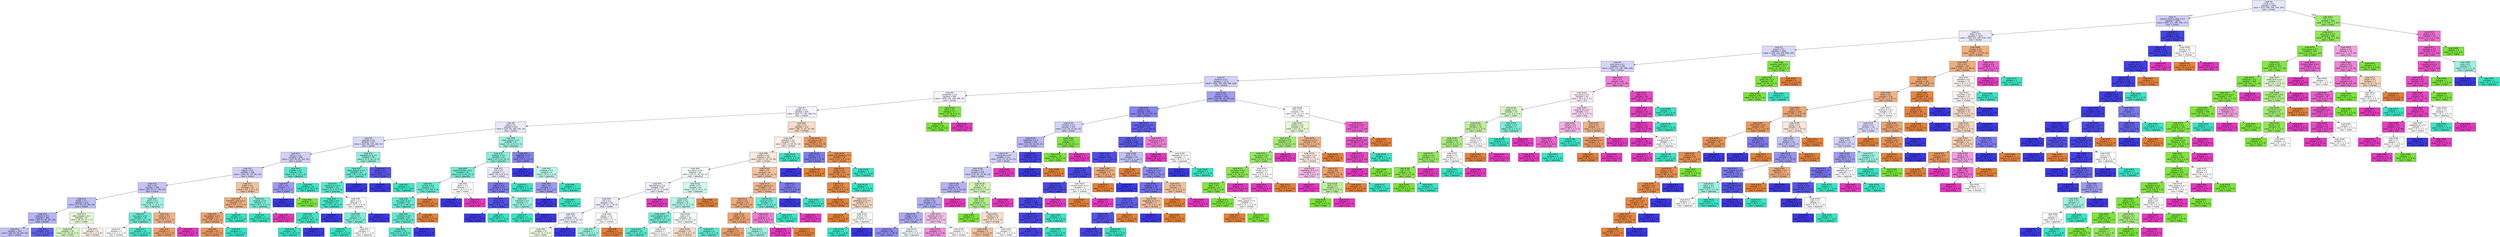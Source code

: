 digraph Tree {
node [shape=box, style="filled", color="black", fontname="helvetica"] ;
edge [fontname="helvetica"] ;
0 [label=<node &#35;0<br/>cumin &le; 0.5<br/>samples = 2298<br/>value = [412, 568, 290, 769, 259]<br/>class = korean>, fillcolor="#e8e8fc"] ;
1 [label=<node &#35;1<br/>roasted_sesame_seed &le; 0.5<br/>samples = 1859<br/>value = [409, 222, 285, 766, 177]<br/>class = korean>, fillcolor="#cfcef9"] ;
0 -> 1 [labeldistance=2.5, labelangle=45, headlabel="True"] ;
2 [label=<node &#35;2<br/>starch &le; 0.5<br/>samples = 1619<br/>value = [404, 222, 280, 538, 175]<br/>class = korean>, fillcolor="#e9e9fc"] ;
1 -> 2 ;
3 [label=<node &#35;3<br/>yogurt &le; 0.5<br/>samples = 1406<br/>value = [256, 220, 268, 498, 164]<br/>class = korean>, fillcolor="#d8d7fa"] ;
2 -> 3 ;
4 [label=<node &#35;4<br/>lime_juice &le; 0.5<br/>samples = 1356<br/>value = [255, 172, 267, 498, 164]<br/>class = korean>, fillcolor="#d6d5f9"] ;
3 -> 4 ;
5 [label=<node &#35;5<br/>cayenne &le; 0.5<br/>samples = 1270<br/>value = [249, 163, 256, 498, 104]<br/>class = korean>, fillcolor="#d0d0f9"] ;
4 -> 5 ;
6 [label=<node &#35;6<br/>cardamom &le; 0.5<br/>samples = 861<br/>value = [200, 103, 238, 268, 52]<br/>class = korean>, fillcolor="#f6f5fe"] ;
5 -> 6 ;
7 [label=<node &#35;7<br/>ginger &le; 0.5<br/>samples = 834<br/>value = [200, 77, 238, 268, 51]<br/>class = korean>, fillcolor="#f5f5fe"] ;
6 -> 7 ;
8 [label=<node &#35;8<br/>sake &le; 0.5<br/>samples = 624<br/>value = [104, 66, 186, 235, 33]<br/>class = korean>, fillcolor="#e9e9fc"] ;
7 -> 8 ;
9 [label=<node &#35;9<br/>seaweed &le; 0.5<br/>samples = 537<br/>value = [102, 66, 129, 208, 32]<br/>class = korean>, fillcolor="#d9d9fa"] ;
8 -> 9 ;
10 [label=<node &#35;10<br/>barley &le; 0.5<br/>samples = 488<br/>value = [102, 66, 95, 193, 32]<br/>class = korean>, fillcolor="#d1d0f9"] ;
9 -> 10 ;
11 [label=<node &#35;11<br/>pepper &le; 0.5<br/>samples = 469<br/>value = [102, 65, 79, 191, 32]<br/>class = korean>, fillcolor="#d0cff9"] ;
10 -> 11 ;
12 [label=<node &#35;12<br/>wine &le; 0.5<br/>samples = 438<br/>value = [83, 64, 71, 190, 30]<br/>class = korean>, fillcolor="#c4c3f7"] ;
11 -> 12 ;
13 [label=<node &#35;13<br/>butter &le; 0.5<br/>samples = 413<br/>value = [77, 63, 56, 188, 29]<br/>class = korean>, fillcolor="#bfbef6"] ;
12 -> 13 ;
14 [label=<node &#35;14<br/>soybean &le; 0.5<br/>samples = 366<br/>value = [69, 44, 44, 181, 28]<br/>class = korean>, fillcolor="#b5b4f5"] ;
13 -> 14 ;
15 [label=<node &#35;15<br/>samples = 323<br/>value = [68, 44, 39, 146, 26]<br/>class = korean>, fillcolor="#c3c2f7"] ;
14 -> 15 ;
16 [label=<node &#35;16<br/>samples = 43<br/>value = [1, 0, 5, 35, 2]<br/>class = korean>, fillcolor="#6563ea"] ;
14 -> 16 ;
17 [label=<node &#35;17<br/>black_pepper &le; 0.5<br/>samples = 47<br/>value = [8, 19, 12, 7, 1]<br/>class = indian>, fillcolor="#e5fad7"] ;
13 -> 17 ;
18 [label=<node &#35;18<br/>samples = 35<br/>value = [3, 18, 10, 3, 1]<br/>class = indian>, fillcolor="#d5f7c0"] ;
17 -> 18 ;
19 [label=<node &#35;19<br/>samples = 12<br/>value = [5, 1, 2, 4, 0]<br/>class = chinese>, fillcolor="#fcefe6"] ;
17 -> 19 ;
20 [label=<node &#35;20<br/>garlic &le; 0.5<br/>samples = 25<br/>value = [6, 1, 15, 2, 1]<br/>class = japanese>, fillcolor="#a1f3e4"] ;
12 -> 20 ;
21 [label=<node &#35;21<br/>soy_sauce &le; 0.5<br/>samples = 19<br/>value = [2, 1, 15, 1, 0]<br/>class = japanese>, fillcolor="#68ebd3"] ;
20 -> 21 ;
22 [label=<node &#35;22<br/>samples = 4<br/>value = [1, 1, 1, 1, 0]<br/>class = chinese>, fillcolor="#ffffff"] ;
21 -> 22 ;
23 [label=<node &#35;23<br/>samples = 15<br/>value = [1, 0, 14, 0, 0]<br/>class = japanese>, fillcolor="#47e7c9"] ;
21 -> 23 ;
24 [label=<node &#35;24<br/>honey &le; 0.5<br/>samples = 6<br/>value = [4, 0, 0, 1, 1]<br/>class = chinese>, fillcolor="#efb388"] ;
20 -> 24 ;
25 [label=<node &#35;25<br/>samples = 5<br/>value = [4, 0, 0, 1, 0]<br/>class = chinese>, fillcolor="#eca06a"] ;
24 -> 25 ;
26 [label=<node &#35;26<br/>samples = 1<br/>value = [0, 0, 0, 0, 1]<br/>class = thai>, fillcolor="#e539c0"] ;
24 -> 26 ;
27 [label=<node &#35;27<br/>bread &le; 0.5<br/>samples = 31<br/>value = [19, 1, 8, 1, 2]<br/>class = chinese>, fillcolor="#f3c3a0"] ;
11 -> 27 ;
28 [label=<node &#35;28<br/>mandarin_peel &le; 0.5<br/>samples = 27<br/>value = [19, 1, 5, 1, 1]<br/>class = chinese>, fillcolor="#eeaf81"] ;
27 -> 28 ;
29 [label=<node &#35;29<br/>bell_pepper &le; 0.5<br/>samples = 25<br/>value = [19, 1, 3, 1, 1]<br/>class = chinese>, fillcolor="#eca36f"] ;
28 -> 29 ;
30 [label=<node &#35;30<br/>samples = 23<br/>value = [19, 1, 1, 1, 1]<br/>class = chinese>, fillcolor="#ea985d"] ;
29 -> 30 ;
31 [label=<node &#35;31<br/>samples = 2<br/>value = [0, 0, 2, 0, 0]<br/>class = japanese>, fillcolor="#39e5c5"] ;
29 -> 31 ;
32 [label=<node &#35;32<br/>samples = 2<br/>value = [0, 0, 2, 0, 0]<br/>class = japanese>, fillcolor="#39e5c5"] ;
28 -> 32 ;
33 [label=<node &#35;33<br/>soybean &le; 0.5<br/>samples = 4<br/>value = [0, 0, 3, 0, 1]<br/>class = japanese>, fillcolor="#7beed8"] ;
27 -> 33 ;
34 [label=<node &#35;34<br/>samples = 3<br/>value = [0, 0, 3, 0, 0]<br/>class = japanese>, fillcolor="#39e5c5"] ;
33 -> 34 ;
35 [label=<node &#35;35<br/>samples = 1<br/>value = [0, 0, 0, 0, 1]<br/>class = thai>, fillcolor="#e539c0"] ;
33 -> 35 ;
36 [label=<node &#35;36<br/>soybean &le; 0.5<br/>samples = 19<br/>value = [0, 1, 16, 2, 0]<br/>class = japanese>, fillcolor="#5ceacf"] ;
10 -> 36 ;
37 [label=<node &#35;37<br/>pear &le; 0.5<br/>samples = 3<br/>value = [0, 1, 0, 2, 0]<br/>class = korean>, fillcolor="#9e9cf2"] ;
36 -> 37 ;
38 [label=<node &#35;38<br/>samples = 2<br/>value = [0, 0, 0, 2, 0]<br/>class = korean>, fillcolor="#3c39e5"] ;
37 -> 38 ;
39 [label=<node &#35;39<br/>samples = 1<br/>value = [0, 1, 0, 0, 0]<br/>class = indian>, fillcolor="#7be539"] ;
37 -> 39 ;
40 [label=<node &#35;40<br/>samples = 16<br/>value = [0, 0, 16, 0, 0]<br/>class = japanese>, fillcolor="#39e5c5"] ;
36 -> 40 ;
41 [label=<node &#35;41<br/>vegetable_oil &le; 0.5<br/>samples = 49<br/>value = [0, 0, 34, 15, 0]<br/>class = japanese>, fillcolor="#90f0df"] ;
9 -> 41 ;
42 [label=<node &#35;42<br/>black_pepper &le; 0.5<br/>samples = 41<br/>value = [0, 0, 33, 8, 0]<br/>class = japanese>, fillcolor="#69ebd3"] ;
41 -> 42 ;
43 [label=<node &#35;43<br/>sesame_oil &le; 0.5<br/>samples = 38<br/>value = [0, 0, 33, 5, 0]<br/>class = japanese>, fillcolor="#57e9ce"] ;
42 -> 43 ;
44 [label=<node &#35;44<br/>black_bean &le; 0.5<br/>samples = 32<br/>value = [0, 0, 30, 2, 0]<br/>class = japanese>, fillcolor="#46e7c9"] ;
43 -> 44 ;
45 [label=<node &#35;45<br/>tuna &le; 0.5<br/>samples = 31<br/>value = [0, 0, 30, 1, 0]<br/>class = japanese>, fillcolor="#40e6c7"] ;
44 -> 45 ;
46 [label=<node &#35;46<br/>samples = 30<br/>value = [0, 0, 30, 0, 0]<br/>class = japanese>, fillcolor="#39e5c5"] ;
45 -> 46 ;
47 [label=<node &#35;47<br/>samples = 1<br/>value = [0, 0, 0, 1, 0]<br/>class = korean>, fillcolor="#3c39e5"] ;
45 -> 47 ;
48 [label=<node &#35;48<br/>samples = 1<br/>value = [0, 0, 0, 1, 0]<br/>class = korean>, fillcolor="#3c39e5"] ;
44 -> 48 ;
49 [label=<node &#35;49<br/>garlic &le; 0.5<br/>samples = 6<br/>value = [0, 0, 3, 3, 0]<br/>class = japanese>, fillcolor="#ffffff"] ;
43 -> 49 ;
50 [label=<node &#35;50<br/>rice &le; 0.5<br/>samples = 4<br/>value = [0, 0, 3, 1, 0]<br/>class = japanese>, fillcolor="#7beed8"] ;
49 -> 50 ;
51 [label=<node &#35;51<br/>samples = 2<br/>value = [0, 0, 2, 0, 0]<br/>class = japanese>, fillcolor="#39e5c5"] ;
50 -> 51 ;
52 [label=<node &#35;52<br/>samples = 2<br/>value = [0, 0, 1, 1, 0]<br/>class = japanese>, fillcolor="#ffffff"] ;
50 -> 52 ;
53 [label=<node &#35;53<br/>samples = 2<br/>value = [0, 0, 0, 2, 0]<br/>class = korean>, fillcolor="#3c39e5"] ;
49 -> 53 ;
54 [label=<node &#35;54<br/>samples = 3<br/>value = [0, 0, 0, 3, 0]<br/>class = korean>, fillcolor="#3c39e5"] ;
42 -> 54 ;
55 [label=<node &#35;55<br/>tomato &le; 0.5<br/>samples = 8<br/>value = [0, 0, 1, 7, 0]<br/>class = korean>, fillcolor="#5855e9"] ;
41 -> 55 ;
56 [label=<node &#35;56<br/>samples = 7<br/>value = [0, 0, 0, 7, 0]<br/>class = korean>, fillcolor="#3c39e5"] ;
55 -> 56 ;
57 [label=<node &#35;57<br/>samples = 1<br/>value = [0, 0, 1, 0, 0]<br/>class = japanese>, fillcolor="#39e5c5"] ;
55 -> 57 ;
58 [label=<node &#35;58<br/>black_pepper &le; 0.5<br/>samples = 87<br/>value = [2, 0, 57, 27, 1]<br/>class = japanese>, fillcolor="#9cf2e2"] ;
8 -> 58 ;
59 [label=<node &#35;59<br/>soybean &le; 0.5<br/>samples = 76<br/>value = [2, 0, 54, 19, 1]<br/>class = japanese>, fillcolor="#85efdb"] ;
58 -> 59 ;
60 [label=<node &#35;60<br/>peanut_butter &le; 0.5<br/>samples = 59<br/>value = [2, 0, 46, 10, 1]<br/>class = japanese>, fillcolor="#6eecd4"] ;
59 -> 60 ;
61 [label=<node &#35;61<br/>broccoli &le; 0.5<br/>samples = 57<br/>value = [2, 0, 46, 9, 0]<br/>class = japanese>, fillcolor="#66ebd2"] ;
60 -> 61 ;
62 [label=<node &#35;62<br/>star_anise &le; 0.5<br/>samples = 56<br/>value = [1, 0, 46, 9, 0]<br/>class = japanese>, fillcolor="#63ebd1"] ;
61 -> 62 ;
63 [label=<node &#35;63<br/>cinnamon &le; 0.5<br/>samples = 55<br/>value = [0, 0, 46, 9, 0]<br/>class = japanese>, fillcolor="#60ead0"] ;
62 -> 63 ;
64 [label=<node &#35;64<br/>samples = 54<br/>value = [0, 0, 46, 8, 0]<br/>class = japanese>, fillcolor="#5beacf"] ;
63 -> 64 ;
65 [label=<node &#35;65<br/>samples = 1<br/>value = [0, 0, 0, 1, 0]<br/>class = korean>, fillcolor="#3c39e5"] ;
63 -> 65 ;
66 [label=<node &#35;66<br/>samples = 1<br/>value = [1, 0, 0, 0, 0]<br/>class = chinese>, fillcolor="#e58139"] ;
62 -> 66 ;
67 [label=<node &#35;67<br/>samples = 1<br/>value = [1, 0, 0, 0, 0]<br/>class = chinese>, fillcolor="#e58139"] ;
61 -> 67 ;
68 [label=<node &#35;68<br/>garlic &le; 0.5<br/>samples = 2<br/>value = [0, 0, 0, 1, 1]<br/>class = korean>, fillcolor="#ffffff"] ;
60 -> 68 ;
69 [label=<node &#35;69<br/>samples = 1<br/>value = [0, 0, 0, 1, 0]<br/>class = korean>, fillcolor="#3c39e5"] ;
68 -> 69 ;
70 [label=<node &#35;70<br/>samples = 1<br/>value = [0, 0, 0, 0, 1]<br/>class = thai>, fillcolor="#e539c0"] ;
68 -> 70 ;
71 [label=<node &#35;71<br/>rice &le; 0.5<br/>samples = 17<br/>value = [0, 0, 8, 9, 0]<br/>class = korean>, fillcolor="#e9e9fc"] ;
59 -> 71 ;
72 [label=<node &#35;72<br/>radish &le; 0.5<br/>samples = 12<br/>value = [0, 0, 3, 9, 0]<br/>class = korean>, fillcolor="#7d7bee"] ;
71 -> 72 ;
73 [label=<node &#35;73<br/>wine &le; 0.5<br/>samples = 9<br/>value = [0, 0, 1, 8, 0]<br/>class = korean>, fillcolor="#5452e8"] ;
72 -> 73 ;
74 [label=<node &#35;74<br/>samples = 8<br/>value = [0, 0, 0, 8, 0]<br/>class = korean>, fillcolor="#3c39e5"] ;
73 -> 74 ;
75 [label=<node &#35;75<br/>samples = 1<br/>value = [0, 0, 1, 0, 0]<br/>class = japanese>, fillcolor="#39e5c5"] ;
73 -> 75 ;
76 [label=<node &#35;76<br/>mackerel &le; 0.5<br/>samples = 3<br/>value = [0, 0, 2, 1, 0]<br/>class = japanese>, fillcolor="#9cf2e2"] ;
72 -> 76 ;
77 [label=<node &#35;77<br/>samples = 2<br/>value = [0, 0, 2, 0, 0]<br/>class = japanese>, fillcolor="#39e5c5"] ;
76 -> 77 ;
78 [label=<node &#35;78<br/>samples = 1<br/>value = [0, 0, 0, 1, 0]<br/>class = korean>, fillcolor="#3c39e5"] ;
76 -> 78 ;
79 [label=<node &#35;79<br/>samples = 5<br/>value = [0, 0, 5, 0, 0]<br/>class = japanese>, fillcolor="#39e5c5"] ;
71 -> 79 ;
80 [label=<node &#35;80<br/>vegetable &le; 0.5<br/>samples = 11<br/>value = [0, 0, 3, 8, 0]<br/>class = korean>, fillcolor="#8583ef"] ;
58 -> 80 ;
81 [label=<node &#35;81<br/>samples = 6<br/>value = [0, 0, 0, 6, 0]<br/>class = korean>, fillcolor="#3c39e5"] ;
80 -> 81 ;
82 [label=<node &#35;82<br/>soybean &le; 0.5<br/>samples = 5<br/>value = [0, 0, 3, 2, 0]<br/>class = japanese>, fillcolor="#bdf6ec"] ;
80 -> 82 ;
83 [label=<node &#35;83<br/>kelp &le; 0.5<br/>samples = 3<br/>value = [0, 0, 1, 2, 0]<br/>class = korean>, fillcolor="#9e9cf2"] ;
82 -> 83 ;
84 [label=<node &#35;84<br/>samples = 2<br/>value = [0, 0, 0, 2, 0]<br/>class = korean>, fillcolor="#3c39e5"] ;
83 -> 84 ;
85 [label=<node &#35;85<br/>samples = 1<br/>value = [0, 0, 1, 0, 0]<br/>class = japanese>, fillcolor="#39e5c5"] ;
83 -> 85 ;
86 [label=<node &#35;86<br/>samples = 2<br/>value = [0, 0, 2, 0, 0]<br/>class = japanese>, fillcolor="#39e5c5"] ;
82 -> 86 ;
87 [label=<node &#35;87<br/>pork &le; 0.5<br/>samples = 210<br/>value = [96, 11, 52, 33, 18]<br/>class = chinese>, fillcolor="#f8dcc8"] ;
7 -> 87 ;
88 [label=<node &#35;88<br/>seaweed &le; 0.5<br/>samples = 170<br/>value = [63, 11, 49, 29, 18]<br/>class = chinese>, fillcolor="#fcf0e8"] ;
87 -> 88 ;
89 [label=<node &#35;89<br/>scallion &le; 0.5<br/>samples = 162<br/>value = [63, 11, 41, 29, 18]<br/>class = chinese>, fillcolor="#fae8db"] ;
88 -> 89 ;
90 [label=<node &#35;90<br/>soy_sauce &le; 0.5<br/>samples = 95<br/>value = [25, 11, 30, 18, 11]<br/>class = japanese>, fillcolor="#f1fdfb"] ;
89 -> 90 ;
91 [label=<node &#35;91<br/>lemongrass &le; 0.5<br/>samples = 49<br/>value = [9, 11, 7, 14, 8]<br/>class = korean>, fillcolor="#f0effd"] ;
90 -> 91 ;
92 [label=<node &#35;92<br/>rice &le; 0.5<br/>samples = 46<br/>value = [9, 11, 7, 14, 5]<br/>class = korean>, fillcolor="#eeeefd"] ;
91 -> 92 ;
93 [label=<node &#35;93<br/>nut &le; 0.5<br/>samples = 36<br/>value = [5, 11, 3, 13, 4]<br/>class = korean>, fillcolor="#efeffd"] ;
92 -> 93 ;
94 [label=<node &#35;94<br/>samples = 31<br/>value = [5, 11, 3, 8, 4]<br/>class = indian>, fillcolor="#eefce5"] ;
93 -> 94 ;
95 [label=<node &#35;95<br/>samples = 5<br/>value = [0, 0, 0, 5, 0]<br/>class = korean>, fillcolor="#3c39e5"] ;
93 -> 95 ;
96 [label=<node &#35;96<br/>pepper &le; 0.5<br/>samples = 10<br/>value = [4, 0, 4, 1, 1]<br/>class = chinese>, fillcolor="#ffffff"] ;
92 -> 96 ;
97 [label=<node &#35;97<br/>samples = 7<br/>value = [1, 0, 4, 1, 1]<br/>class = japanese>, fillcolor="#9cf2e2"] ;
96 -> 97 ;
98 [label=<node &#35;98<br/>samples = 3<br/>value = [3, 0, 0, 0, 0]<br/>class = chinese>, fillcolor="#e58139"] ;
96 -> 98 ;
99 [label=<node &#35;99<br/>samples = 3<br/>value = [0, 0, 0, 0, 3]<br/>class = thai>, fillcolor="#e539c0"] ;
91 -> 99 ;
100 [label=<node &#35;100<br/>wheat &le; 0.5<br/>samples = 46<br/>value = [16, 0, 23, 4, 3]<br/>class = japanese>, fillcolor="#d1f9f1"] ;
90 -> 100 ;
101 [label=<node &#35;101<br/>garlic &le; 0.5<br/>samples = 42<br/>value = [12, 0, 23, 4, 3]<br/>class = japanese>, fillcolor="#b6f5ea"] ;
100 -> 101 ;
102 [label=<node &#35;102<br/>black_pepper &le; 0.5<br/>samples = 16<br/>value = [2, 0, 12, 2, 0]<br/>class = japanese>, fillcolor="#72ecd6"] ;
101 -> 102 ;
103 [label=<node &#35;103<br/>samples = 14<br/>value = [1, 0, 12, 1, 0]<br/>class = japanese>, fillcolor="#57e9ce"] ;
102 -> 103 ;
104 [label=<node &#35;104<br/>samples = 2<br/>value = [1, 0, 0, 1, 0]<br/>class = chinese>, fillcolor="#ffffff"] ;
102 -> 104 ;
105 [label=<node &#35;105<br/>sake &le; 0.5<br/>samples = 26<br/>value = [10, 0, 11, 2, 3]<br/>class = japanese>, fillcolor="#f3fdfb"] ;
101 -> 105 ;
106 [label=<node &#35;106<br/>samples = 20<br/>value = [10, 0, 6, 1, 3]<br/>class = chinese>, fillcolor="#f8dbc6"] ;
105 -> 106 ;
107 [label=<node &#35;107<br/>samples = 6<br/>value = [0, 0, 5, 1, 0]<br/>class = japanese>, fillcolor="#61ead1"] ;
105 -> 107 ;
108 [label=<node &#35;108<br/>samples = 4<br/>value = [4, 0, 0, 0, 0]<br/>class = chinese>, fillcolor="#e58139"] ;
100 -> 108 ;
109 [label=<node &#35;109<br/>beef &le; 0.5<br/>samples = 67<br/>value = [38, 0, 11, 11, 7]<br/>class = chinese>, fillcolor="#f2c2a0"] ;
89 -> 109 ;
110 [label=<node &#35;110<br/>sesame_seed &le; 0.5<br/>samples = 59<br/>value = [38, 0, 9, 5, 7]<br/>class = chinese>, fillcolor="#f0b68c"] ;
109 -> 110 ;
111 [label=<node &#35;111<br/>onion &le; 0.5<br/>samples = 54<br/>value = [38, 0, 5, 5, 6]<br/>class = chinese>, fillcolor="#eeab7b"] ;
110 -> 111 ;
112 [label=<node &#35;112<br/>barley &le; 0.5<br/>samples = 50<br/>value = [37, 0, 5, 5, 3]<br/>class = chinese>, fillcolor="#eda572"] ;
111 -> 112 ;
113 [label=<node &#35;113<br/>samples = 47<br/>value = [36, 0, 3, 5, 3]<br/>class = chinese>, fillcolor="#eca26d"] ;
112 -> 113 ;
114 [label=<node &#35;114<br/>samples = 3<br/>value = [1, 0, 2, 0, 0]<br/>class = japanese>, fillcolor="#9cf2e2"] ;
112 -> 114 ;
115 [label=<node &#35;115<br/>nut &le; 0.5<br/>samples = 4<br/>value = [1, 0, 0, 0, 3]<br/>class = thai>, fillcolor="#ee7bd5"] ;
111 -> 115 ;
116 [label=<node &#35;116<br/>samples = 3<br/>value = [0, 0, 0, 0, 3]<br/>class = thai>, fillcolor="#e539c0"] ;
115 -> 116 ;
117 [label=<node &#35;117<br/>samples = 1<br/>value = [1, 0, 0, 0, 0]<br/>class = chinese>, fillcolor="#e58139"] ;
115 -> 117 ;
118 [label=<node &#35;118<br/>coconut &le; 0.5<br/>samples = 5<br/>value = [0, 0, 4, 0, 1]<br/>class = japanese>, fillcolor="#6aecd4"] ;
110 -> 118 ;
119 [label=<node &#35;119<br/>samples = 4<br/>value = [0, 0, 4, 0, 0]<br/>class = japanese>, fillcolor="#39e5c5"] ;
118 -> 119 ;
120 [label=<node &#35;120<br/>samples = 1<br/>value = [0, 0, 0, 0, 1]<br/>class = thai>, fillcolor="#e539c0"] ;
118 -> 120 ;
121 [label=<node &#35;121<br/>rice &le; 0.5<br/>samples = 8<br/>value = [0, 0, 2, 6, 0]<br/>class = korean>, fillcolor="#7d7bee"] ;
109 -> 121 ;
122 [label=<node &#35;122<br/>samples = 6<br/>value = [0, 0, 0, 6, 0]<br/>class = korean>, fillcolor="#3c39e5"] ;
121 -> 122 ;
123 [label=<node &#35;123<br/>samples = 2<br/>value = [0, 0, 2, 0, 0]<br/>class = japanese>, fillcolor="#39e5c5"] ;
121 -> 123 ;
124 [label=<node &#35;124<br/>samples = 8<br/>value = [0, 0, 8, 0, 0]<br/>class = japanese>, fillcolor="#39e5c5"] ;
88 -> 124 ;
125 [label=<node &#35;125<br/>soy_sauce &le; 0.5<br/>samples = 40<br/>value = [33, 0, 3, 4, 0]<br/>class = chinese>, fillcolor="#ea9a60"] ;
87 -> 125 ;
126 [label=<node &#35;126<br/>cilantro &le; 0.5<br/>samples = 4<br/>value = [1, 0, 0, 3, 0]<br/>class = korean>, fillcolor="#7d7bee"] ;
125 -> 126 ;
127 [label=<node &#35;127<br/>samples = 3<br/>value = [0, 0, 0, 3, 0]<br/>class = korean>, fillcolor="#3c39e5"] ;
126 -> 127 ;
128 [label=<node &#35;128<br/>samples = 1<br/>value = [1, 0, 0, 0, 0]<br/>class = chinese>, fillcolor="#e58139"] ;
126 -> 128 ;
129 [label=<node &#35;129<br/>green_bell_pepper &le; 0.5<br/>samples = 36<br/>value = [32, 0, 3, 1, 0]<br/>class = chinese>, fillcolor="#e89051"] ;
125 -> 129 ;
130 [label=<node &#35;130<br/>barley &le; 0.5<br/>samples = 35<br/>value = [32, 0, 2, 1, 0]<br/>class = chinese>, fillcolor="#e78c4b"] ;
129 -> 130 ;
131 [label=<node &#35;131<br/>sake &le; 0.5<br/>samples = 34<br/>value = [32, 0, 1, 1, 0]<br/>class = chinese>, fillcolor="#e78945"] ;
130 -> 131 ;
132 [label=<node &#35;132<br/>samples = 30<br/>value = [30, 0, 0, 0, 0]<br/>class = chinese>, fillcolor="#e58139"] ;
131 -> 132 ;
133 [label=<node &#35;133<br/>vegetable_oil &le; 0.5<br/>samples = 4<br/>value = [2, 0, 1, 1, 0]<br/>class = chinese>, fillcolor="#f6d5bd"] ;
131 -> 133 ;
134 [label=<node &#35;134<br/>samples = 2<br/>value = [2, 0, 0, 0, 0]<br/>class = chinese>, fillcolor="#e58139"] ;
133 -> 134 ;
135 [label=<node &#35;135<br/>onion &le; 0.5<br/>samples = 2<br/>value = [0, 0, 1, 1, 0]<br/>class = japanese>, fillcolor="#ffffff"] ;
133 -> 135 ;
136 [label=<node &#35;136<br/>samples = 1<br/>value = [0, 0, 1, 0, 0]<br/>class = japanese>, fillcolor="#39e5c5"] ;
135 -> 136 ;
137 [label=<node &#35;137<br/>samples = 1<br/>value = [0, 0, 0, 1, 0]<br/>class = korean>, fillcolor="#3c39e5"] ;
135 -> 137 ;
138 [label=<node &#35;138<br/>samples = 1<br/>value = [0, 0, 1, 0, 0]<br/>class = japanese>, fillcolor="#39e5c5"] ;
130 -> 138 ;
139 [label=<node &#35;139<br/>samples = 1<br/>value = [0, 0, 1, 0, 0]<br/>class = japanese>, fillcolor="#39e5c5"] ;
129 -> 139 ;
140 [label=<node &#35;140<br/>bean &le; 0.5<br/>samples = 27<br/>value = [0, 26, 0, 0, 1]<br/>class = indian>, fillcolor="#80e641"] ;
6 -> 140 ;
141 [label=<node &#35;141<br/>samples = 26<br/>value = [0, 26, 0, 0, 0]<br/>class = indian>, fillcolor="#7be539"] ;
140 -> 141 ;
142 [label=<node &#35;142<br/>samples = 1<br/>value = [0, 0, 0, 0, 1]<br/>class = thai>, fillcolor="#e539c0"] ;
140 -> 142 ;
143 [label=<node &#35;143<br/>cilantro &le; 0.5<br/>samples = 409<br/>value = [49, 60, 18, 230, 52]<br/>class = korean>, fillcolor="#a09ff2"] ;
5 -> 143 ;
144 [label=<node &#35;144<br/>scallion &le; 0.5<br/>samples = 350<br/>value = [34, 39, 16, 230, 31]<br/>class = korean>, fillcolor="#8785ef"] ;
143 -> 144 ;
145 [label=<node &#35;145<br/>turmeric &le; 0.5<br/>samples = 149<br/>value = [13, 39, 10, 64, 23]<br/>class = korean>, fillcolor="#d3d2f9"] ;
144 -> 145 ;
146 [label=<node &#35;146<br/>vegetable &le; 0.5<br/>samples = 132<br/>value = [13, 23, 10, 64, 22]<br/>class = korean>, fillcolor="#b6b5f5"] ;
145 -> 146 ;
147 [label=<node &#35;147<br/>lemongrass &le; 0.5<br/>samples = 111<br/>value = [12, 23, 10, 44, 22]<br/>class = korean>, fillcolor="#d0d0f9"] ;
146 -> 147 ;
148 [label=<node &#35;148<br/>tomato &le; 0.5<br/>samples = 105<br/>value = [12, 23, 10, 44, 16]<br/>class = korean>, fillcolor="#cdccf8"] ;
147 -> 148 ;
149 [label=<node &#35;149<br/>lime &le; 0.5<br/>samples = 90<br/>value = [10, 15, 9, 44, 12]<br/>class = korean>, fillcolor="#b4b2f5"] ;
148 -> 149 ;
150 [label=<node &#35;150<br/>chicken &le; 0.5<br/>samples = 87<br/>value = [10, 15, 9, 44, 9]<br/>class = korean>, fillcolor="#b0aff5"] ;
149 -> 150 ;
151 [label=<node &#35;151<br/>vinegar &le; 0.5<br/>samples = 75<br/>value = [9, 15, 7, 41, 3]<br/>class = korean>, fillcolor="#aba9f4"] ;
150 -> 151 ;
152 [label=<node &#35;152<br/>samples = 58<br/>value = [5, 11, 2, 38, 2]<br/>class = korean>, fillcolor="#8f8df0"] ;
151 -> 152 ;
153 [label=<node &#35;153<br/>samples = 17<br/>value = [4, 4, 5, 3, 1]<br/>class = japanese>, fillcolor="#f0fdfb"] ;
151 -> 153 ;
154 [label=<node &#35;154<br/>sesame_oil &le; 0.5<br/>samples = 12<br/>value = [1, 0, 2, 3, 6]<br/>class = thai>, fillcolor="#f6bdea"] ;
150 -> 154 ;
155 [label=<node &#35;155<br/>samples = 9<br/>value = [0, 0, 1, 2, 6]<br/>class = thai>, fillcolor="#f08edb"] ;
154 -> 155 ;
156 [label=<node &#35;156<br/>samples = 3<br/>value = [1, 0, 1, 1, 0]<br/>class = chinese>, fillcolor="#ffffff"] ;
154 -> 156 ;
157 [label=<node &#35;157<br/>samples = 3<br/>value = [0, 0, 0, 0, 3]<br/>class = thai>, fillcolor="#e539c0"] ;
149 -> 157 ;
158 [label=<node &#35;158<br/>fish &le; 0.5<br/>samples = 15<br/>value = [2, 8, 1, 0, 4]<br/>class = indian>, fillcolor="#cff6b7"] ;
148 -> 158 ;
159 [label=<node &#35;159<br/>corn &le; 0.5<br/>samples = 12<br/>value = [2, 8, 1, 0, 1]<br/>class = indian>, fillcolor="#b0ef88"] ;
158 -> 159 ;
160 [label=<node &#35;160<br/>samples = 7<br/>value = [0, 7, 0, 0, 0]<br/>class = indian>, fillcolor="#7be539"] ;
159 -> 160 ;
161 [label=<node &#35;161<br/>cashew &le; 0.5<br/>samples = 5<br/>value = [2, 1, 1, 0, 1]<br/>class = chinese>, fillcolor="#f8e0ce"] ;
159 -> 161 ;
162 [label=<node &#35;162<br/>samples = 3<br/>value = [2, 0, 1, 0, 0]<br/>class = chinese>, fillcolor="#f2c09c"] ;
161 -> 162 ;
163 [label=<node &#35;163<br/>samples = 2<br/>value = [0, 1, 0, 0, 1]<br/>class = indian>, fillcolor="#ffffff"] ;
161 -> 163 ;
164 [label=<node &#35;164<br/>samples = 3<br/>value = [0, 0, 0, 0, 3]<br/>class = thai>, fillcolor="#e539c0"] ;
158 -> 164 ;
165 [label=<node &#35;165<br/>samples = 6<br/>value = [0, 0, 0, 0, 6]<br/>class = thai>, fillcolor="#e539c0"] ;
147 -> 165 ;
166 [label=<node &#35;166<br/>coriander &le; 0.5<br/>samples = 21<br/>value = [1, 0, 0, 20, 0]<br/>class = korean>, fillcolor="#4643e6"] ;
146 -> 166 ;
167 [label=<node &#35;167<br/>samples = 20<br/>value = [0, 0, 0, 20, 0]<br/>class = korean>, fillcolor="#3c39e5"] ;
166 -> 167 ;
168 [label=<node &#35;168<br/>samples = 1<br/>value = [1, 0, 0, 0, 0]<br/>class = chinese>, fillcolor="#e58139"] ;
166 -> 168 ;
169 [label=<node &#35;169<br/>basil &le; 0.5<br/>samples = 17<br/>value = [0, 16, 0, 0, 1]<br/>class = indian>, fillcolor="#83e745"] ;
145 -> 169 ;
170 [label=<node &#35;170<br/>samples = 16<br/>value = [0, 16, 0, 0, 0]<br/>class = indian>, fillcolor="#7be539"] ;
169 -> 170 ;
171 [label=<node &#35;171<br/>samples = 1<br/>value = [0, 0, 0, 0, 1]<br/>class = thai>, fillcolor="#e539c0"] ;
169 -> 171 ;
172 [label=<node &#35;172<br/>cane_molasses &le; 0.5<br/>samples = 201<br/>value = [21, 0, 6, 166, 8]<br/>class = korean>, fillcolor="#6260ea"] ;
144 -> 172 ;
173 [label=<node &#35;173<br/>vinegar &le; 0.5<br/>samples = 194<br/>value = [21, 0, 5, 165, 3]<br/>class = korean>, fillcolor="#5d5ae9"] ;
172 -> 173 ;
174 [label=<node &#35;174<br/>bean &le; 0.5<br/>samples = 165<br/>value = [11, 0, 3, 149, 2]<br/>class = korean>, fillcolor="#504ee8"] ;
173 -> 174 ;
175 [label=<node &#35;175<br/>peanut &le; 0.5<br/>samples = 161<br/>value = [8, 0, 3, 148, 2]<br/>class = korean>, fillcolor="#4d4ae7"] ;
174 -> 175 ;
176 [label=<node &#35;176<br/>cashew &le; 0.5<br/>samples = 159<br/>value = [7, 0, 3, 148, 1]<br/>class = korean>, fillcolor="#4a47e7"] ;
175 -> 176 ;
177 [label=<node &#35;177<br/>olive_oil &le; 0.5<br/>samples = 158<br/>value = [7, 0, 3, 148, 0]<br/>class = korean>, fillcolor="#4946e7"] ;
176 -> 177 ;
178 [label=<node &#35;178<br/>katsuobushi &le; 0.5<br/>samples = 157<br/>value = [7, 0, 2, 148, 0]<br/>class = korean>, fillcolor="#4845e7"] ;
177 -> 178 ;
179 [label=<node &#35;179<br/>samples = 156<br/>value = [7, 0, 1, 148, 0]<br/>class = korean>, fillcolor="#4644e6"] ;
178 -> 179 ;
180 [label=<node &#35;180<br/>samples = 1<br/>value = [0, 0, 1, 0, 0]<br/>class = japanese>, fillcolor="#39e5c5"] ;
178 -> 180 ;
181 [label=<node &#35;181<br/>samples = 1<br/>value = [0, 0, 1, 0, 0]<br/>class = japanese>, fillcolor="#39e5c5"] ;
177 -> 181 ;
182 [label=<node &#35;182<br/>samples = 1<br/>value = [0, 0, 0, 0, 1]<br/>class = thai>, fillcolor="#e539c0"] ;
176 -> 182 ;
183 [label=<node &#35;183<br/>chicken_broth &le; 0.5<br/>samples = 2<br/>value = [1, 0, 0, 0, 1]<br/>class = chinese>, fillcolor="#ffffff"] ;
175 -> 183 ;
184 [label=<node &#35;184<br/>samples = 1<br/>value = [1, 0, 0, 0, 0]<br/>class = chinese>, fillcolor="#e58139"] ;
183 -> 184 ;
185 [label=<node &#35;185<br/>samples = 1<br/>value = [0, 0, 0, 0, 1]<br/>class = thai>, fillcolor="#e539c0"] ;
183 -> 185 ;
186 [label=<node &#35;186<br/>vegetable_oil &le; 0.5<br/>samples = 4<br/>value = [3, 0, 0, 1, 0]<br/>class = chinese>, fillcolor="#eeab7b"] ;
174 -> 186 ;
187 [label=<node &#35;187<br/>samples = 3<br/>value = [3, 0, 0, 0, 0]<br/>class = chinese>, fillcolor="#e58139"] ;
186 -> 187 ;
188 [label=<node &#35;188<br/>samples = 1<br/>value = [0, 0, 0, 1, 0]<br/>class = korean>, fillcolor="#3c39e5"] ;
186 -> 188 ;
189 [label=<node &#35;189<br/>garlic &le; 0.5<br/>samples = 29<br/>value = [10, 0, 2, 16, 1]<br/>class = korean>, fillcolor="#c1c0f7"] ;
173 -> 189 ;
190 [label=<node &#35;190<br/>samples = 5<br/>value = [5, 0, 0, 0, 0]<br/>class = chinese>, fillcolor="#e58139"] ;
189 -> 190 ;
191 [label=<node &#35;191<br/>peanut_oil &le; 0.5<br/>samples = 24<br/>value = [5, 0, 2, 16, 1]<br/>class = korean>, fillcolor="#8e8cf0"] ;
189 -> 191 ;
192 [label=<node &#35;192<br/>cabbage &le; 0.5<br/>samples = 21<br/>value = [3, 0, 2, 16, 0]<br/>class = korean>, fillcolor="#7270ec"] ;
191 -> 192 ;
193 [label=<node &#35;193<br/>lamb &le; 0.5<br/>samples = 18<br/>value = [1, 0, 2, 15, 0]<br/>class = korean>, fillcolor="#615eea"] ;
192 -> 193 ;
194 [label=<node &#35;194<br/>shallot &le; 0.5<br/>samples = 17<br/>value = [0, 0, 2, 15, 0]<br/>class = korean>, fillcolor="#5653e8"] ;
193 -> 194 ;
195 [label=<node &#35;195<br/>samples = 16<br/>value = [0, 0, 1, 15, 0]<br/>class = korean>, fillcolor="#4946e7"] ;
194 -> 195 ;
196 [label=<node &#35;196<br/>samples = 1<br/>value = [0, 0, 1, 0, 0]<br/>class = japanese>, fillcolor="#39e5c5"] ;
194 -> 196 ;
197 [label=<node &#35;197<br/>samples = 1<br/>value = [1, 0, 0, 0, 0]<br/>class = chinese>, fillcolor="#e58139"] ;
193 -> 197 ;
198 [label=<node &#35;198<br/>vegetable_oil &le; 0.5<br/>samples = 3<br/>value = [2, 0, 0, 1, 0]<br/>class = chinese>, fillcolor="#f2c09c"] ;
192 -> 198 ;
199 [label=<node &#35;199<br/>samples = 1<br/>value = [0, 0, 0, 1, 0]<br/>class = korean>, fillcolor="#3c39e5"] ;
198 -> 199 ;
200 [label=<node &#35;200<br/>samples = 2<br/>value = [2, 0, 0, 0, 0]<br/>class = chinese>, fillcolor="#e58139"] ;
198 -> 200 ;
201 [label=<node &#35;201<br/>shrimp &le; 0.5<br/>samples = 3<br/>value = [2, 0, 0, 0, 1]<br/>class = chinese>, fillcolor="#f2c09c"] ;
191 -> 201 ;
202 [label=<node &#35;202<br/>samples = 2<br/>value = [2, 0, 0, 0, 0]<br/>class = chinese>, fillcolor="#e58139"] ;
201 -> 202 ;
203 [label=<node &#35;203<br/>samples = 1<br/>value = [0, 0, 0, 0, 1]<br/>class = thai>, fillcolor="#e539c0"] ;
201 -> 203 ;
204 [label=<node &#35;204<br/>sesame_oil &le; 0.5<br/>samples = 7<br/>value = [0, 0, 1, 1, 5]<br/>class = thai>, fillcolor="#ee7bd5"] ;
172 -> 204 ;
205 [label=<node &#35;205<br/>samples = 5<br/>value = [0, 0, 0, 0, 5]<br/>class = thai>, fillcolor="#e539c0"] ;
204 -> 205 ;
206 [label=<node &#35;206<br/>vegetable_oil &le; 0.5<br/>samples = 2<br/>value = [0, 0, 1, 1, 0]<br/>class = japanese>, fillcolor="#ffffff"] ;
204 -> 206 ;
207 [label=<node &#35;207<br/>samples = 1<br/>value = [0, 0, 0, 1, 0]<br/>class = korean>, fillcolor="#3c39e5"] ;
206 -> 207 ;
208 [label=<node &#35;208<br/>samples = 1<br/>value = [0, 0, 1, 0, 0]<br/>class = japanese>, fillcolor="#39e5c5"] ;
206 -> 208 ;
209 [label=<node &#35;209<br/>fish &le; 0.5<br/>samples = 59<br/>value = [15, 21, 2, 0, 21]<br/>class = indian>, fillcolor="#ffffff"] ;
143 -> 209 ;
210 [label=<node &#35;210<br/>scallion &le; 0.5<br/>samples = 42<br/>value = [14, 20, 1, 0, 7]<br/>class = indian>, fillcolor="#e3f9d5"] ;
209 -> 210 ;
211 [label=<node &#35;211<br/>galanga &le; 0.5<br/>samples = 24<br/>value = [2, 18, 0, 0, 4]<br/>class = indian>, fillcolor="#a3ed74"] ;
210 -> 211 ;
212 [label=<node &#35;212<br/>soy_sauce &le; 0.5<br/>samples = 22<br/>value = [2, 18, 0, 0, 2]<br/>class = indian>, fillcolor="#95ea61"] ;
211 -> 212 ;
213 [label=<node &#35;213<br/>cucumber &le; 0.5<br/>samples = 20<br/>value = [1, 18, 0, 0, 1]<br/>class = indian>, fillcolor="#89e84e"] ;
212 -> 213 ;
214 [label=<node &#35;214<br/>bean &le; 0.5<br/>samples = 19<br/>value = [1, 18, 0, 0, 0]<br/>class = indian>, fillcolor="#82e644"] ;
213 -> 214 ;
215 [label=<node &#35;215<br/>samples = 17<br/>value = [0, 17, 0, 0, 0]<br/>class = indian>, fillcolor="#7be539"] ;
214 -> 215 ;
216 [label=<node &#35;216<br/>black_pepper &le; 0.5<br/>samples = 2<br/>value = [1, 1, 0, 0, 0]<br/>class = chinese>, fillcolor="#ffffff"] ;
214 -> 216 ;
217 [label=<node &#35;217<br/>samples = 1<br/>value = [1, 0, 0, 0, 0]<br/>class = chinese>, fillcolor="#e58139"] ;
216 -> 217 ;
218 [label=<node &#35;218<br/>samples = 1<br/>value = [0, 1, 0, 0, 0]<br/>class = indian>, fillcolor="#7be539"] ;
216 -> 218 ;
219 [label=<node &#35;219<br/>samples = 1<br/>value = [0, 0, 0, 0, 1]<br/>class = thai>, fillcolor="#e539c0"] ;
213 -> 219 ;
220 [label=<node &#35;220<br/>chicken &le; 0.5<br/>samples = 2<br/>value = [1, 0, 0, 0, 1]<br/>class = chinese>, fillcolor="#ffffff"] ;
212 -> 220 ;
221 [label=<node &#35;221<br/>samples = 1<br/>value = [0, 0, 0, 0, 1]<br/>class = thai>, fillcolor="#e539c0"] ;
220 -> 221 ;
222 [label=<node &#35;222<br/>samples = 1<br/>value = [1, 0, 0, 0, 0]<br/>class = chinese>, fillcolor="#e58139"] ;
220 -> 222 ;
223 [label=<node &#35;223<br/>samples = 2<br/>value = [0, 0, 0, 0, 2]<br/>class = thai>, fillcolor="#e539c0"] ;
211 -> 223 ;
224 [label=<node &#35;224<br/>sesame_oil &le; 0.5<br/>samples = 18<br/>value = [12, 2, 1, 0, 3]<br/>class = chinese>, fillcolor="#efb388"] ;
210 -> 224 ;
225 [label=<node &#35;225<br/>soy_sauce &le; 0.5<br/>samples = 10<br/>value = [4, 2, 1, 0, 3]<br/>class = chinese>, fillcolor="#fbede3"] ;
224 -> 225 ;
226 [label=<node &#35;226<br/>vegetable_oil &le; 0.5<br/>samples = 5<br/>value = [0, 2, 0, 0, 3]<br/>class = thai>, fillcolor="#f6bdea"] ;
225 -> 226 ;
227 [label=<node &#35;227<br/>samples = 2<br/>value = [0, 0, 0, 0, 2]<br/>class = thai>, fillcolor="#e539c0"] ;
226 -> 227 ;
228 [label=<node &#35;228<br/>wine &le; 0.5<br/>samples = 3<br/>value = [0, 2, 0, 0, 1]<br/>class = indian>, fillcolor="#bdf29c"] ;
226 -> 228 ;
229 [label=<node &#35;229<br/>samples = 2<br/>value = [0, 2, 0, 0, 0]<br/>class = indian>, fillcolor="#7be539"] ;
228 -> 229 ;
230 [label=<node &#35;230<br/>samples = 1<br/>value = [0, 0, 0, 0, 1]<br/>class = thai>, fillcolor="#e539c0"] ;
228 -> 230 ;
231 [label=<node &#35;231<br/>carrot &le; 0.5<br/>samples = 5<br/>value = [4, 0, 1, 0, 0]<br/>class = chinese>, fillcolor="#eca06a"] ;
225 -> 231 ;
232 [label=<node &#35;232<br/>samples = 4<br/>value = [4, 0, 0, 0, 0]<br/>class = chinese>, fillcolor="#e58139"] ;
231 -> 232 ;
233 [label=<node &#35;233<br/>samples = 1<br/>value = [0, 0, 1, 0, 0]<br/>class = japanese>, fillcolor="#39e5c5"] ;
231 -> 233 ;
234 [label=<node &#35;234<br/>samples = 8<br/>value = [8, 0, 0, 0, 0]<br/>class = chinese>, fillcolor="#e58139"] ;
224 -> 234 ;
235 [label=<node &#35;235<br/>sesame_oil &le; 0.5<br/>samples = 17<br/>value = [1, 1, 1, 0, 14]<br/>class = thai>, fillcolor="#ea5ecc"] ;
209 -> 235 ;
236 [label=<node &#35;236<br/>brussels_sprout &le; 0.5<br/>samples = 16<br/>value = [0, 1, 1, 0, 14]<br/>class = thai>, fillcolor="#e853c8"] ;
235 -> 236 ;
237 [label=<node &#35;237<br/>turmeric &le; 0.5<br/>samples = 15<br/>value = [0, 1, 0, 0, 14]<br/>class = thai>, fillcolor="#e747c4"] ;
236 -> 237 ;
238 [label=<node &#35;238<br/>samples = 14<br/>value = [0, 0, 0, 0, 14]<br/>class = thai>, fillcolor="#e539c0"] ;
237 -> 238 ;
239 [label=<node &#35;239<br/>samples = 1<br/>value = [0, 1, 0, 0, 0]<br/>class = indian>, fillcolor="#7be539"] ;
237 -> 239 ;
240 [label=<node &#35;240<br/>samples = 1<br/>value = [0, 0, 1, 0, 0]<br/>class = japanese>, fillcolor="#39e5c5"] ;
236 -> 240 ;
241 [label=<node &#35;241<br/>samples = 1<br/>value = [1, 0, 0, 0, 0]<br/>class = chinese>, fillcolor="#e58139"] ;
235 -> 241 ;
242 [label=<node &#35;242<br/>fish &le; 0.5<br/>samples = 86<br/>value = [6, 9, 11, 0, 60]<br/>class = thai>, fillcolor="#ee7ed6"] ;
4 -> 242 ;
243 [label=<node &#35;243<br/>soy_sauce &le; 0.5<br/>samples = 34<br/>value = [6, 9, 8, 0, 11]<br/>class = thai>, fillcolor="#fdeffa"] ;
242 -> 243 ;
244 [label=<node &#35;244<br/>vinegar &le; 0.5<br/>samples = 19<br/>value = [1, 9, 5, 0, 4]<br/>class = indian>, fillcolor="#d9f8c6"] ;
243 -> 244 ;
245 [label=<node &#35;245<br/>chicken &le; 0.5<br/>samples = 15<br/>value = [1, 9, 2, 0, 3]<br/>class = indian>, fillcolor="#bdf29c"] ;
244 -> 245 ;
246 [label=<node &#35;246<br/>shallot &le; 0.5<br/>samples = 13<br/>value = [0, 9, 2, 0, 2]<br/>class = indian>, fillcolor="#abee81"] ;
245 -> 246 ;
247 [label=<node &#35;247<br/>scallion &le; 0.5<br/>samples = 11<br/>value = [0, 9, 1, 0, 1]<br/>class = indian>, fillcolor="#95ea61"] ;
246 -> 247 ;
248 [label=<node &#35;248<br/>crab &le; 0.5<br/>samples = 10<br/>value = [0, 9, 1, 0, 0]<br/>class = indian>, fillcolor="#8ae84f"] ;
247 -> 248 ;
249 [label=<node &#35;249<br/>samples = 9<br/>value = [0, 9, 0, 0, 0]<br/>class = indian>, fillcolor="#7be539"] ;
248 -> 249 ;
250 [label=<node &#35;250<br/>samples = 1<br/>value = [0, 0, 1, 0, 0]<br/>class = japanese>, fillcolor="#39e5c5"] ;
248 -> 250 ;
251 [label=<node &#35;251<br/>samples = 1<br/>value = [0, 0, 0, 0, 1]<br/>class = thai>, fillcolor="#e539c0"] ;
247 -> 251 ;
252 [label=<node &#35;252<br/>wheat &le; 0.5<br/>samples = 2<br/>value = [0, 0, 1, 0, 1]<br/>class = japanese>, fillcolor="#ffffff"] ;
246 -> 252 ;
253 [label=<node &#35;253<br/>samples = 1<br/>value = [0, 0, 1, 0, 0]<br/>class = japanese>, fillcolor="#39e5c5"] ;
252 -> 253 ;
254 [label=<node &#35;254<br/>samples = 1<br/>value = [0, 0, 0, 0, 1]<br/>class = thai>, fillcolor="#e539c0"] ;
252 -> 254 ;
255 [label=<node &#35;255<br/>coconut &le; 0.5<br/>samples = 2<br/>value = [1, 0, 0, 0, 1]<br/>class = chinese>, fillcolor="#ffffff"] ;
245 -> 255 ;
256 [label=<node &#35;256<br/>samples = 1<br/>value = [1, 0, 0, 0, 0]<br/>class = chinese>, fillcolor="#e58139"] ;
255 -> 256 ;
257 [label=<node &#35;257<br/>samples = 1<br/>value = [0, 0, 0, 0, 1]<br/>class = thai>, fillcolor="#e539c0"] ;
255 -> 257 ;
258 [label=<node &#35;258<br/>scallion &le; 0.5<br/>samples = 4<br/>value = [0, 0, 3, 0, 1]<br/>class = japanese>, fillcolor="#7beed8"] ;
244 -> 258 ;
259 [label=<node &#35;259<br/>samples = 3<br/>value = [0, 0, 3, 0, 0]<br/>class = japanese>, fillcolor="#39e5c5"] ;
258 -> 259 ;
260 [label=<node &#35;260<br/>samples = 1<br/>value = [0, 0, 0, 0, 1]<br/>class = thai>, fillcolor="#e539c0"] ;
258 -> 260 ;
261 [label=<node &#35;261<br/>sesame_oil &le; 0.5<br/>samples = 15<br/>value = [5, 0, 3, 0, 7]<br/>class = thai>, fillcolor="#fad7f2"] ;
243 -> 261 ;
262 [label=<node &#35;262<br/>wheat &le; 0.5<br/>samples = 8<br/>value = [0, 0, 3, 0, 5]<br/>class = thai>, fillcolor="#f5b0e6"] ;
261 -> 262 ;
263 [label=<node &#35;263<br/>lime &le; 0.5<br/>samples = 6<br/>value = [0, 0, 1, 0, 5]<br/>class = thai>, fillcolor="#ea61cd"] ;
262 -> 263 ;
264 [label=<node &#35;264<br/>samples = 5<br/>value = [0, 0, 0, 0, 5]<br/>class = thai>, fillcolor="#e539c0"] ;
263 -> 264 ;
265 [label=<node &#35;265<br/>samples = 1<br/>value = [0, 0, 1, 0, 0]<br/>class = japanese>, fillcolor="#39e5c5"] ;
263 -> 265 ;
266 [label=<node &#35;266<br/>samples = 2<br/>value = [0, 0, 2, 0, 0]<br/>class = japanese>, fillcolor="#39e5c5"] ;
262 -> 266 ;
267 [label=<node &#35;267<br/>wine &le; 0.5<br/>samples = 7<br/>value = [5, 0, 0, 0, 2]<br/>class = chinese>, fillcolor="#efb388"] ;
261 -> 267 ;
268 [label=<node &#35;268<br/>black_pepper &le; 0.5<br/>samples = 6<br/>value = [5, 0, 0, 0, 1]<br/>class = chinese>, fillcolor="#ea9a61"] ;
267 -> 268 ;
269 [label=<node &#35;269<br/>samples = 5<br/>value = [5, 0, 0, 0, 0]<br/>class = chinese>, fillcolor="#e58139"] ;
268 -> 269 ;
270 [label=<node &#35;270<br/>samples = 1<br/>value = [0, 0, 0, 0, 1]<br/>class = thai>, fillcolor="#e539c0"] ;
268 -> 270 ;
271 [label=<node &#35;271<br/>samples = 1<br/>value = [0, 0, 0, 0, 1]<br/>class = thai>, fillcolor="#e539c0"] ;
267 -> 271 ;
272 [label=<node &#35;272<br/>sake &le; 0.5<br/>samples = 52<br/>value = [0, 0, 3, 0, 49]<br/>class = thai>, fillcolor="#e745c4"] ;
242 -> 272 ;
273 [label=<node &#35;273<br/>bacon &le; 0.5<br/>samples = 51<br/>value = [0, 0, 2, 0, 49]<br/>class = thai>, fillcolor="#e641c3"] ;
272 -> 273 ;
274 [label=<node &#35;274<br/>salmon &le; 0.5<br/>samples = 50<br/>value = [0, 0, 1, 0, 49]<br/>class = thai>, fillcolor="#e63dc1"] ;
273 -> 274 ;
275 [label=<node &#35;275<br/>samples = 48<br/>value = [0, 0, 0, 0, 48]<br/>class = thai>, fillcolor="#e539c0"] ;
274 -> 275 ;
276 [label=<node &#35;276<br/>orange_juice &le; 0.5<br/>samples = 2<br/>value = [0, 0, 1, 0, 1]<br/>class = japanese>, fillcolor="#ffffff"] ;
274 -> 276 ;
277 [label=<node &#35;277<br/>samples = 1<br/>value = [0, 0, 0, 0, 1]<br/>class = thai>, fillcolor="#e539c0"] ;
276 -> 277 ;
278 [label=<node &#35;278<br/>samples = 1<br/>value = [0, 0, 1, 0, 0]<br/>class = japanese>, fillcolor="#39e5c5"] ;
276 -> 278 ;
279 [label=<node &#35;279<br/>samples = 1<br/>value = [0, 0, 1, 0, 0]<br/>class = japanese>, fillcolor="#39e5c5"] ;
273 -> 279 ;
280 [label=<node &#35;280<br/>samples = 1<br/>value = [0, 0, 1, 0, 0]<br/>class = japanese>, fillcolor="#39e5c5"] ;
272 -> 280 ;
281 [label=<node &#35;281<br/>sesame_seed &le; 0.5<br/>samples = 50<br/>value = [1, 48, 1, 0, 0]<br/>class = indian>, fillcolor="#80e641"] ;
3 -> 281 ;
282 [label=<node &#35;282<br/>green_tea &le; 0.5<br/>samples = 49<br/>value = [0, 48, 1, 0, 0]<br/>class = indian>, fillcolor="#7ee63d"] ;
281 -> 282 ;
283 [label=<node &#35;283<br/>samples = 48<br/>value = [0, 48, 0, 0, 0]<br/>class = indian>, fillcolor="#7be539"] ;
282 -> 283 ;
284 [label=<node &#35;284<br/>samples = 1<br/>value = [0, 0, 1, 0, 0]<br/>class = japanese>, fillcolor="#39e5c5"] ;
282 -> 284 ;
285 [label=<node &#35;285<br/>samples = 1<br/>value = [1, 0, 0, 0, 0]<br/>class = chinese>, fillcolor="#e58139"] ;
281 -> 285 ;
286 [label=<node &#35;286<br/>coconut &le; 0.5<br/>samples = 213<br/>value = [148, 2, 12, 40, 11]<br/>class = chinese>, fillcolor="#efb083"] ;
2 -> 286 ;
287 [label=<node &#35;287<br/>fish &le; 0.5<br/>samples = 207<br/>value = [148, 2, 11, 40, 6]<br/>class = chinese>, fillcolor="#eeae7f"] ;
286 -> 287 ;
288 [label=<node &#35;288<br/>pork &le; 0.5<br/>samples = 183<br/>value = [139, 2, 9, 32, 1]<br/>class = chinese>, fillcolor="#eda673"] ;
287 -> 288 ;
289 [label=<node &#35;289<br/>wheat &le; 0.5<br/>samples = 134<br/>value = [92, 2, 9, 30, 1]<br/>class = chinese>, fillcolor="#f0b489"] ;
288 -> 289 ;
290 [label=<node &#35;290<br/>sake &le; 0.5<br/>samples = 109<br/>value = [83, 1, 4, 21, 0]<br/>class = chinese>, fillcolor="#eda674"] ;
289 -> 290 ;
291 [label=<node &#35;291<br/>beef_broth &le; 0.5<br/>samples = 83<br/>value = [70, 1, 1, 11, 0]<br/>class = chinese>, fillcolor="#ea985d"] ;
290 -> 291 ;
292 [label=<node &#35;292<br/>mung_bean &le; 0.5<br/>samples = 79<br/>value = [69, 1, 1, 8, 0]<br/>class = chinese>, fillcolor="#e99355"] ;
291 -> 292 ;
293 [label=<node &#35;293<br/>meat &le; 0.5<br/>samples = 77<br/>value = [69, 1, 1, 6, 0]<br/>class = chinese>, fillcolor="#e88f4f"] ;
292 -> 293 ;
294 [label=<node &#35;294<br/>octopus &le; 0.5<br/>samples = 76<br/>value = [69, 0, 1, 6, 0]<br/>class = chinese>, fillcolor="#e88e4d"] ;
293 -> 294 ;
295 [label=<node &#35;295<br/>gardenia &le; 0.5<br/>samples = 75<br/>value = [69, 0, 1, 5, 0]<br/>class = chinese>, fillcolor="#e78c4a"] ;
294 -> 295 ;
296 [label=<node &#35;296<br/>brown_rice &le; 0.5<br/>samples = 74<br/>value = [69, 0, 1, 4, 0]<br/>class = chinese>, fillcolor="#e78a47"] ;
295 -> 296 ;
297 [label=<node &#35;297<br/>matsutake &le; 0.5<br/>samples = 73<br/>value = [69, 0, 1, 3, 0]<br/>class = chinese>, fillcolor="#e68844"] ;
296 -> 297 ;
298 [label=<node &#35;298<br/>samples = 72<br/>value = [69, 0, 1, 2, 0]<br/>class = chinese>, fillcolor="#e68641"] ;
297 -> 298 ;
299 [label=<node &#35;299<br/>samples = 1<br/>value = [0, 0, 0, 1, 0]<br/>class = korean>, fillcolor="#3c39e5"] ;
297 -> 299 ;
300 [label=<node &#35;300<br/>samples = 1<br/>value = [0, 0, 0, 1, 0]<br/>class = korean>, fillcolor="#3c39e5"] ;
296 -> 300 ;
301 [label=<node &#35;301<br/>samples = 1<br/>value = [0, 0, 0, 1, 0]<br/>class = korean>, fillcolor="#3c39e5"] ;
295 -> 301 ;
302 [label=<node &#35;302<br/>samples = 1<br/>value = [0, 0, 0, 1, 0]<br/>class = korean>, fillcolor="#3c39e5"] ;
294 -> 302 ;
303 [label=<node &#35;303<br/>samples = 1<br/>value = [0, 1, 0, 0, 0]<br/>class = indian>, fillcolor="#7be539"] ;
293 -> 303 ;
304 [label=<node &#35;304<br/>samples = 2<br/>value = [0, 0, 0, 2, 0]<br/>class = korean>, fillcolor="#3c39e5"] ;
292 -> 304 ;
305 [label=<node &#35;305<br/>shrimp &le; 0.5<br/>samples = 4<br/>value = [1, 0, 0, 3, 0]<br/>class = korean>, fillcolor="#7d7bee"] ;
291 -> 305 ;
306 [label=<node &#35;306<br/>samples = 3<br/>value = [0, 0, 0, 3, 0]<br/>class = korean>, fillcolor="#3c39e5"] ;
305 -> 306 ;
307 [label=<node &#35;307<br/>samples = 1<br/>value = [1, 0, 0, 0, 0]<br/>class = chinese>, fillcolor="#e58139"] ;
305 -> 307 ;
308 [label=<node &#35;308<br/>oyster &le; 0.5<br/>samples = 26<br/>value = [13, 0, 3, 10, 0]<br/>class = chinese>, fillcolor="#fae7da"] ;
290 -> 308 ;
309 [label=<node &#35;309<br/>bean &le; 0.5<br/>samples = 19<br/>value = [6, 0, 3, 10, 0]<br/>class = korean>, fillcolor="#c3c2f7"] ;
308 -> 309 ;
310 [label=<node &#35;310<br/>carrot &le; 0.5<br/>samples = 16<br/>value = [3, 0, 3, 10, 0]<br/>class = korean>, fillcolor="#9694f1"] ;
309 -> 310 ;
311 [label=<node &#35;311<br/>black_pepper &le; 0.5<br/>samples = 12<br/>value = [0, 0, 3, 9, 0]<br/>class = korean>, fillcolor="#7d7bee"] ;
310 -> 311 ;
312 [label=<node &#35;312<br/>garlic &le; 0.5<br/>samples = 3<br/>value = [0, 0, 2, 1, 0]<br/>class = japanese>, fillcolor="#9cf2e2"] ;
311 -> 312 ;
313 [label=<node &#35;313<br/>samples = 2<br/>value = [0, 0, 1, 1, 0]<br/>class = japanese>, fillcolor="#ffffff"] ;
312 -> 313 ;
314 [label=<node &#35;314<br/>samples = 1<br/>value = [0, 0, 1, 0, 0]<br/>class = japanese>, fillcolor="#39e5c5"] ;
312 -> 314 ;
315 [label=<node &#35;315<br/>chicken_broth &le; 0.5<br/>samples = 9<br/>value = [0, 0, 1, 8, 0]<br/>class = korean>, fillcolor="#5452e8"] ;
311 -> 315 ;
316 [label=<node &#35;316<br/>samples = 8<br/>value = [0, 0, 0, 8, 0]<br/>class = korean>, fillcolor="#3c39e5"] ;
315 -> 316 ;
317 [label=<node &#35;317<br/>samples = 1<br/>value = [0, 0, 1, 0, 0]<br/>class = japanese>, fillcolor="#39e5c5"] ;
315 -> 317 ;
318 [label=<node &#35;318<br/>vegetable &le; 0.5<br/>samples = 4<br/>value = [3, 0, 0, 1, 0]<br/>class = chinese>, fillcolor="#eeab7b"] ;
310 -> 318 ;
319 [label=<node &#35;319<br/>samples = 3<br/>value = [3, 0, 0, 0, 0]<br/>class = chinese>, fillcolor="#e58139"] ;
318 -> 319 ;
320 [label=<node &#35;320<br/>samples = 1<br/>value = [0, 0, 0, 1, 0]<br/>class = korean>, fillcolor="#3c39e5"] ;
318 -> 320 ;
321 [label=<node &#35;321<br/>samples = 3<br/>value = [3, 0, 0, 0, 0]<br/>class = chinese>, fillcolor="#e58139"] ;
309 -> 321 ;
322 [label=<node &#35;322<br/>samples = 7<br/>value = [7, 0, 0, 0, 0]<br/>class = chinese>, fillcolor="#e58139"] ;
308 -> 322 ;
323 [label=<node &#35;323<br/>sesame_oil &le; 0.5<br/>samples = 25<br/>value = [9, 1, 5, 9, 1]<br/>class = chinese>, fillcolor="#ffffff"] ;
289 -> 323 ;
324 [label=<node &#35;324<br/>squid &le; 0.5<br/>samples = 16<br/>value = [2, 1, 5, 7, 1]<br/>class = korean>, fillcolor="#dcdbfa"] ;
323 -> 324 ;
325 [label=<node &#35;325<br/>cream &le; 0.5<br/>samples = 14<br/>value = [0, 1, 5, 7, 1]<br/>class = korean>, fillcolor="#d4d3f9"] ;
324 -> 325 ;
326 [label=<node &#35;326<br/>yeast &le; 0.5<br/>samples = 11<br/>value = [0, 0, 3, 7, 1]<br/>class = korean>, fillcolor="#9e9cf2"] ;
325 -> 326 ;
327 [label=<node &#35;327<br/>black_pepper &le; 0.5<br/>samples = 9<br/>value = [0, 0, 2, 7, 0]<br/>class = korean>, fillcolor="#7472ec"] ;
326 -> 327 ;
328 [label=<node &#35;328<br/>shrimp &le; 0.5<br/>samples = 8<br/>value = [0, 0, 1, 7, 0]<br/>class = korean>, fillcolor="#5855e9"] ;
327 -> 328 ;
329 [label=<node &#35;329<br/>samples = 6<br/>value = [0, 0, 0, 6, 0]<br/>class = korean>, fillcolor="#3c39e5"] ;
328 -> 329 ;
330 [label=<node &#35;330<br/>egg &le; 0.5<br/>samples = 2<br/>value = [0, 0, 1, 1, 0]<br/>class = japanese>, fillcolor="#ffffff"] ;
328 -> 330 ;
331 [label=<node &#35;331<br/>samples = 1<br/>value = [0, 0, 0, 1, 0]<br/>class = korean>, fillcolor="#3c39e5"] ;
330 -> 331 ;
332 [label=<node &#35;332<br/>samples = 1<br/>value = [0, 0, 1, 0, 0]<br/>class = japanese>, fillcolor="#39e5c5"] ;
330 -> 332 ;
333 [label=<node &#35;333<br/>samples = 1<br/>value = [0, 0, 1, 0, 0]<br/>class = japanese>, fillcolor="#39e5c5"] ;
327 -> 333 ;
334 [label=<node &#35;334<br/>vegetable_oil &le; 0.5<br/>samples = 2<br/>value = [0, 0, 1, 0, 1]<br/>class = japanese>, fillcolor="#ffffff"] ;
326 -> 334 ;
335 [label=<node &#35;335<br/>samples = 1<br/>value = [0, 0, 0, 0, 1]<br/>class = thai>, fillcolor="#e539c0"] ;
334 -> 335 ;
336 [label=<node &#35;336<br/>samples = 1<br/>value = [0, 0, 1, 0, 0]<br/>class = japanese>, fillcolor="#39e5c5"] ;
334 -> 336 ;
337 [label=<node &#35;337<br/>cayenne &le; 0.5<br/>samples = 3<br/>value = [0, 1, 2, 0, 0]<br/>class = japanese>, fillcolor="#9cf2e2"] ;
325 -> 337 ;
338 [label=<node &#35;338<br/>samples = 2<br/>value = [0, 0, 2, 0, 0]<br/>class = japanese>, fillcolor="#39e5c5"] ;
337 -> 338 ;
339 [label=<node &#35;339<br/>samples = 1<br/>value = [0, 1, 0, 0, 0]<br/>class = indian>, fillcolor="#7be539"] ;
337 -> 339 ;
340 [label=<node &#35;340<br/>samples = 2<br/>value = [2, 0, 0, 0, 0]<br/>class = chinese>, fillcolor="#e58139"] ;
324 -> 340 ;
341 [label=<node &#35;341<br/>mustard &le; 0.5<br/>samples = 9<br/>value = [7, 0, 0, 2, 0]<br/>class = chinese>, fillcolor="#eca572"] ;
323 -> 341 ;
342 [label=<node &#35;342<br/>pumpkin &le; 0.5<br/>samples = 8<br/>value = [7, 0, 0, 1, 0]<br/>class = chinese>, fillcolor="#e99355"] ;
341 -> 342 ;
343 [label=<node &#35;343<br/>samples = 7<br/>value = [7, 0, 0, 0, 0]<br/>class = chinese>, fillcolor="#e58139"] ;
342 -> 343 ;
344 [label=<node &#35;344<br/>samples = 1<br/>value = [0, 0, 0, 1, 0]<br/>class = korean>, fillcolor="#3c39e5"] ;
342 -> 344 ;
345 [label=<node &#35;345<br/>samples = 1<br/>value = [0, 0, 0, 1, 0]<br/>class = korean>, fillcolor="#3c39e5"] ;
341 -> 345 ;
346 [label=<node &#35;346<br/>lettuce &le; 0.5<br/>samples = 49<br/>value = [47, 0, 0, 2, 0]<br/>class = chinese>, fillcolor="#e68641"] ;
288 -> 346 ;
347 [label=<node &#35;347<br/>barley &le; 0.5<br/>samples = 48<br/>value = [47, 0, 0, 1, 0]<br/>class = chinese>, fillcolor="#e6843d"] ;
346 -> 347 ;
348 [label=<node &#35;348<br/>samples = 47<br/>value = [47, 0, 0, 0, 0]<br/>class = chinese>, fillcolor="#e58139"] ;
347 -> 348 ;
349 [label=<node &#35;349<br/>samples = 1<br/>value = [0, 0, 0, 1, 0]<br/>class = korean>, fillcolor="#3c39e5"] ;
347 -> 349 ;
350 [label=<node &#35;350<br/>samples = 1<br/>value = [0, 0, 0, 1, 0]<br/>class = korean>, fillcolor="#3c39e5"] ;
346 -> 350 ;
351 [label=<node &#35;351<br/>seaweed &le; 0.5<br/>samples = 24<br/>value = [9, 0, 2, 8, 5]<br/>class = chinese>, fillcolor="#fdf7f3"] ;
287 -> 351 ;
352 [label=<node &#35;352<br/>cucumber &le; 0.5<br/>samples = 22<br/>value = [9, 0, 0, 8, 5]<br/>class = chinese>, fillcolor="#fdf6f1"] ;
351 -> 352 ;
353 [label=<node &#35;353<br/>vegetable &le; 0.5<br/>samples = 19<br/>value = [9, 0, 0, 5, 5]<br/>class = chinese>, fillcolor="#f8dbc6"] ;
352 -> 353 ;
354 [label=<node &#35;354<br/>carrot &le; 0.5<br/>samples = 17<br/>value = [9, 0, 0, 3, 5]<br/>class = chinese>, fillcolor="#f6d5bd"] ;
353 -> 354 ;
355 [label=<node &#35;355<br/>vegetable_oil &le; 0.5<br/>samples = 13<br/>value = [8, 0, 0, 0, 5]<br/>class = chinese>, fillcolor="#f5d0b5"] ;
354 -> 355 ;
356 [label=<node &#35;356<br/>olive_oil &le; 0.5<br/>samples = 7<br/>value = [6, 0, 0, 0, 1]<br/>class = chinese>, fillcolor="#e9965a"] ;
355 -> 356 ;
357 [label=<node &#35;357<br/>samples = 6<br/>value = [6, 0, 0, 0, 0]<br/>class = chinese>, fillcolor="#e58139"] ;
356 -> 357 ;
358 [label=<node &#35;358<br/>samples = 1<br/>value = [0, 0, 0, 0, 1]<br/>class = thai>, fillcolor="#e539c0"] ;
356 -> 358 ;
359 [label=<node &#35;359<br/>onion &le; 0.5<br/>samples = 6<br/>value = [2, 0, 0, 0, 4]<br/>class = thai>, fillcolor="#f29ce0"] ;
355 -> 359 ;
360 [label=<node &#35;360<br/>palm &le; 0.5<br/>samples = 5<br/>value = [1, 0, 0, 0, 4]<br/>class = thai>, fillcolor="#ec6ad0"] ;
359 -> 360 ;
361 [label=<node &#35;361<br/>samples = 3<br/>value = [0, 0, 0, 0, 3]<br/>class = thai>, fillcolor="#e539c0"] ;
360 -> 361 ;
362 [label=<node &#35;362<br/>samples = 2<br/>value = [1, 0, 0, 0, 1]<br/>class = chinese>, fillcolor="#ffffff"] ;
360 -> 362 ;
363 [label=<node &#35;363<br/>samples = 1<br/>value = [1, 0, 0, 0, 0]<br/>class = chinese>, fillcolor="#e58139"] ;
359 -> 363 ;
364 [label=<node &#35;364<br/>oyster &le; 0.5<br/>samples = 4<br/>value = [1, 0, 0, 3, 0]<br/>class = korean>, fillcolor="#7d7bee"] ;
354 -> 364 ;
365 [label=<node &#35;365<br/>samples = 3<br/>value = [0, 0, 0, 3, 0]<br/>class = korean>, fillcolor="#3c39e5"] ;
364 -> 365 ;
366 [label=<node &#35;366<br/>samples = 1<br/>value = [1, 0, 0, 0, 0]<br/>class = chinese>, fillcolor="#e58139"] ;
364 -> 366 ;
367 [label=<node &#35;367<br/>samples = 2<br/>value = [0, 0, 0, 2, 0]<br/>class = korean>, fillcolor="#3c39e5"] ;
353 -> 367 ;
368 [label=<node &#35;368<br/>samples = 3<br/>value = [0, 0, 0, 3, 0]<br/>class = korean>, fillcolor="#3c39e5"] ;
352 -> 368 ;
369 [label=<node &#35;369<br/>samples = 2<br/>value = [0, 0, 2, 0, 0]<br/>class = japanese>, fillcolor="#39e5c5"] ;
351 -> 369 ;
370 [label=<node &#35;370<br/>vanilla &le; 0.5<br/>samples = 6<br/>value = [0, 0, 1, 0, 5]<br/>class = thai>, fillcolor="#ea61cd"] ;
286 -> 370 ;
371 [label=<node &#35;371<br/>samples = 5<br/>value = [0, 0, 0, 0, 5]<br/>class = thai>, fillcolor="#e539c0"] ;
370 -> 371 ;
372 [label=<node &#35;372<br/>samples = 1<br/>value = [0, 0, 1, 0, 0]<br/>class = japanese>, fillcolor="#39e5c5"] ;
370 -> 372 ;
373 [label=<node &#35;373<br/>cilantro &le; 0.5<br/>samples = 240<br/>value = [5, 0, 5, 228, 2]<br/>class = korean>, fillcolor="#4643e6"] ;
1 -> 373 ;
374 [label=<node &#35;374<br/>mango &le; 0.5<br/>samples = 238<br/>value = [4, 0, 5, 228, 1]<br/>class = korean>, fillcolor="#4441e6"] ;
373 -> 374 ;
375 [label=<node &#35;375<br/>peanut_oil &le; 0.5<br/>samples = 237<br/>value = [4, 0, 5, 228, 0]<br/>class = korean>, fillcolor="#4441e6"] ;
374 -> 375 ;
376 [label=<node &#35;376<br/>wasabi &le; 0.5<br/>samples = 236<br/>value = [3, 0, 5, 228, 0]<br/>class = korean>, fillcolor="#4340e6"] ;
375 -> 376 ;
377 [label=<node &#35;377<br/>enokidake &le; 0.5<br/>samples = 235<br/>value = [3, 0, 4, 228, 0]<br/>class = korean>, fillcolor="#423fe6"] ;
376 -> 377 ;
378 [label=<node &#35;378<br/>vinegar &le; 0.5<br/>samples = 228<br/>value = [2, 0, 3, 223, 0]<br/>class = korean>, fillcolor="#403de6"] ;
377 -> 378 ;
379 [label=<node &#35;379<br/>starch &le; 0.5<br/>samples = 180<br/>value = [1, 0, 0, 179, 0]<br/>class = korean>, fillcolor="#3d3ae5"] ;
378 -> 379 ;
380 [label=<node &#35;380<br/>samples = 171<br/>value = [0, 0, 0, 171, 0]<br/>class = korean>, fillcolor="#3c39e5"] ;
379 -> 380 ;
381 [label=<node &#35;381<br/>vegetable_oil &le; 0.5<br/>samples = 9<br/>value = [1, 0, 0, 8, 0]<br/>class = korean>, fillcolor="#5452e8"] ;
379 -> 381 ;
382 [label=<node &#35;382<br/>samples = 8<br/>value = [0, 0, 0, 8, 0]<br/>class = korean>, fillcolor="#3c39e5"] ;
381 -> 382 ;
383 [label=<node &#35;383<br/>samples = 1<br/>value = [1, 0, 0, 0, 0]<br/>class = chinese>, fillcolor="#e58139"] ;
381 -> 383 ;
384 [label=<node &#35;384<br/>beef_broth &le; 0.5<br/>samples = 48<br/>value = [1, 0, 3, 44, 0]<br/>class = korean>, fillcolor="#4d4be7"] ;
378 -> 384 ;
385 [label=<node &#35;385<br/>chinese_cabbage &le; 0.5<br/>samples = 47<br/>value = [0, 0, 3, 44, 0]<br/>class = korean>, fillcolor="#4946e7"] ;
384 -> 385 ;
386 [label=<node &#35;386<br/>egg &le; 0.5<br/>samples = 45<br/>value = [0, 0, 2, 43, 0]<br/>class = korean>, fillcolor="#4542e6"] ;
385 -> 386 ;
387 [label=<node &#35;387<br/>samples = 33<br/>value = [0, 0, 0, 33, 0]<br/>class = korean>, fillcolor="#3c39e5"] ;
386 -> 387 ;
388 [label=<node &#35;388<br/>sesame_oil &le; 0.5<br/>samples = 12<br/>value = [0, 0, 2, 10, 0]<br/>class = korean>, fillcolor="#6361ea"] ;
386 -> 388 ;
389 [label=<node &#35;389<br/>samples = 6<br/>value = [0, 0, 0, 6, 0]<br/>class = korean>, fillcolor="#3c39e5"] ;
388 -> 389 ;
390 [label=<node &#35;390<br/>wheat &le; 0.5<br/>samples = 6<br/>value = [0, 0, 2, 4, 0]<br/>class = korean>, fillcolor="#9e9cf2"] ;
388 -> 390 ;
391 [label=<node &#35;391<br/>carrot &le; 0.5<br/>samples = 3<br/>value = [0, 0, 2, 1, 0]<br/>class = japanese>, fillcolor="#9cf2e2"] ;
390 -> 391 ;
392 [label=<node &#35;392<br/>rice &le; 0.5<br/>samples = 2<br/>value = [0, 0, 1, 1, 0]<br/>class = japanese>, fillcolor="#ffffff"] ;
391 -> 392 ;
393 [label=<node &#35;393<br/>samples = 1<br/>value = [0, 0, 0, 1, 0]<br/>class = korean>, fillcolor="#3c39e5"] ;
392 -> 393 ;
394 [label=<node &#35;394<br/>samples = 1<br/>value = [0, 0, 1, 0, 0]<br/>class = japanese>, fillcolor="#39e5c5"] ;
392 -> 394 ;
395 [label=<node &#35;395<br/>samples = 1<br/>value = [0, 0, 1, 0, 0]<br/>class = japanese>, fillcolor="#39e5c5"] ;
391 -> 395 ;
396 [label=<node &#35;396<br/>samples = 3<br/>value = [0, 0, 0, 3, 0]<br/>class = korean>, fillcolor="#3c39e5"] ;
390 -> 396 ;
397 [label=<node &#35;397<br/>tuna &le; 0.5<br/>samples = 2<br/>value = [0, 0, 1, 1, 0]<br/>class = japanese>, fillcolor="#ffffff"] ;
385 -> 397 ;
398 [label=<node &#35;398<br/>samples = 1<br/>value = [0, 0, 0, 1, 0]<br/>class = korean>, fillcolor="#3c39e5"] ;
397 -> 398 ;
399 [label=<node &#35;399<br/>samples = 1<br/>value = [0, 0, 1, 0, 0]<br/>class = japanese>, fillcolor="#39e5c5"] ;
397 -> 399 ;
400 [label=<node &#35;400<br/>samples = 1<br/>value = [1, 0, 0, 0, 0]<br/>class = chinese>, fillcolor="#e58139"] ;
384 -> 400 ;
401 [label=<node &#35;401<br/>nira &le; 0.5<br/>samples = 7<br/>value = [1, 0, 1, 5, 0]<br/>class = korean>, fillcolor="#7d7bee"] ;
377 -> 401 ;
402 [label=<node &#35;402<br/>starch &le; 0.5<br/>samples = 6<br/>value = [1, 0, 0, 5, 0]<br/>class = korean>, fillcolor="#6361ea"] ;
401 -> 402 ;
403 [label=<node &#35;403<br/>samples = 5<br/>value = [0, 0, 0, 5, 0]<br/>class = korean>, fillcolor="#3c39e5"] ;
402 -> 403 ;
404 [label=<node &#35;404<br/>samples = 1<br/>value = [1, 0, 0, 0, 0]<br/>class = chinese>, fillcolor="#e58139"] ;
402 -> 404 ;
405 [label=<node &#35;405<br/>samples = 1<br/>value = [0, 0, 1, 0, 0]<br/>class = japanese>, fillcolor="#39e5c5"] ;
401 -> 405 ;
406 [label=<node &#35;406<br/>samples = 1<br/>value = [0, 0, 1, 0, 0]<br/>class = japanese>, fillcolor="#39e5c5"] ;
376 -> 406 ;
407 [label=<node &#35;407<br/>samples = 1<br/>value = [1, 0, 0, 0, 0]<br/>class = chinese>, fillcolor="#e58139"] ;
375 -> 407 ;
408 [label=<node &#35;408<br/>samples = 1<br/>value = [0, 0, 0, 0, 1]<br/>class = thai>, fillcolor="#e539c0"] ;
374 -> 408 ;
409 [label=<node &#35;409<br/>shrimp &le; 0.5<br/>samples = 2<br/>value = [1, 0, 0, 0, 1]<br/>class = chinese>, fillcolor="#ffffff"] ;
373 -> 409 ;
410 [label=<node &#35;410<br/>samples = 1<br/>value = [1, 0, 0, 0, 0]<br/>class = chinese>, fillcolor="#e58139"] ;
409 -> 410 ;
411 [label=<node &#35;411<br/>samples = 1<br/>value = [0, 0, 0, 0, 1]<br/>class = thai>, fillcolor="#e539c0"] ;
409 -> 411 ;
412 [label=<node &#35;412<br/>fish &le; 0.5<br/>samples = 439<br/>value = [3, 346, 5, 3, 82]<br/>class = indian>, fillcolor="#9dec6d"] ;
0 -> 412 [labeldistance=2.5, labelangle=-45, headlabel="False"] ;
413 [label=<node &#35;413<br/>soy_sauce &le; 0.5<br/>samples = 384<br/>value = [3, 338, 2, 1, 40]<br/>class = indian>, fillcolor="#8de853"] ;
412 -> 413 ;
414 [label=<node &#35;414<br/>lemongrass &le; 0.5<br/>samples = 358<br/>value = [1, 331, 1, 1, 24]<br/>class = indian>, fillcolor="#86e749"] ;
413 -> 414 ;
415 [label=<node &#35;415<br/>shallot &le; 0.5<br/>samples = 352<br/>value = [1, 330, 1, 1, 19]<br/>class = indian>, fillcolor="#84e746"] ;
414 -> 415 ;
416 [label=<node &#35;416<br/>marjoram &le; 0.5<br/>samples = 339<br/>value = [0, 323, 1, 1, 14]<br/>class = indian>, fillcolor="#81e643"] ;
415 -> 416 ;
417 [label=<node &#35;417<br/>peanut_butter &le; 0.5<br/>samples = 337<br/>value = [0, 323, 1, 1, 12]<br/>class = indian>, fillcolor="#81e642"] ;
416 -> 417 ;
418 [label=<node &#35;418<br/>seaweed &le; 0.5<br/>samples = 334<br/>value = [0, 322, 1, 1, 10]<br/>class = indian>, fillcolor="#80e640"] ;
417 -> 418 ;
419 [label=<node &#35;419<br/>mussel &le; 0.5<br/>samples = 333<br/>value = [0, 322, 0, 1, 10]<br/>class = indian>, fillcolor="#7fe640"] ;
418 -> 419 ;
420 [label=<node &#35;420<br/>star_anise &le; 0.5<br/>samples = 332<br/>value = [0, 322, 0, 1, 9]<br/>class = indian>, fillcolor="#7fe63f"] ;
419 -> 420 ;
421 [label=<node &#35;421<br/>basil &le; 0.5<br/>samples = 331<br/>value = [0, 322, 0, 1, 8]<br/>class = indian>, fillcolor="#7fe63f"] ;
420 -> 421 ;
422 [label=<node &#35;422<br/>squash &le; 0.5<br/>samples = 327<br/>value = [0, 320, 0, 1, 6]<br/>class = indian>, fillcolor="#7ee63d"] ;
421 -> 422 ;
423 [label=<node &#35;423<br/>asparagus &le; 0.5<br/>samples = 325<br/>value = [0, 319, 0, 1, 5]<br/>class = indian>, fillcolor="#7de53d"] ;
422 -> 423 ;
424 [label=<node &#35;424<br/>starch &le; 0.5<br/>samples = 323<br/>value = [0, 318, 0, 1, 4]<br/>class = indian>, fillcolor="#7de53c"] ;
423 -> 424 ;
425 [label=<node &#35;425<br/>beef &le; 0.5<br/>samples = 319<br/>value = [0, 315, 0, 1, 3]<br/>class = indian>, fillcolor="#7de53c"] ;
424 -> 425 ;
426 [label=<node &#35;426<br/>samples = 312<br/>value = [0, 309, 0, 0, 3]<br/>class = indian>, fillcolor="#7ce53b"] ;
425 -> 426 ;
427 [label=<node &#35;427<br/>samples = 7<br/>value = [0, 6, 0, 1, 0]<br/>class = indian>, fillcolor="#91e95a"] ;
425 -> 427 ;
428 [label=<node &#35;428<br/>olive_oil &le; 0.5<br/>samples = 4<br/>value = [0, 3, 0, 0, 1]<br/>class = indian>, fillcolor="#a7ee7b"] ;
424 -> 428 ;
429 [label=<node &#35;429<br/>samples = 3<br/>value = [0, 3, 0, 0, 0]<br/>class = indian>, fillcolor="#7be539"] ;
428 -> 429 ;
430 [label=<node &#35;430<br/>samples = 1<br/>value = [0, 0, 0, 0, 1]<br/>class = thai>, fillcolor="#e539c0"] ;
428 -> 430 ;
431 [label=<node &#35;431<br/>apple &le; 0.5<br/>samples = 2<br/>value = [0, 1, 0, 0, 1]<br/>class = indian>, fillcolor="#ffffff"] ;
423 -> 431 ;
432 [label=<node &#35;432<br/>samples = 1<br/>value = [0, 0, 0, 0, 1]<br/>class = thai>, fillcolor="#e539c0"] ;
431 -> 432 ;
433 [label=<node &#35;433<br/>samples = 1<br/>value = [0, 1, 0, 0, 0]<br/>class = indian>, fillcolor="#7be539"] ;
431 -> 433 ;
434 [label=<node &#35;434<br/>black_pepper &le; 0.5<br/>samples = 2<br/>value = [0, 1, 0, 0, 1]<br/>class = indian>, fillcolor="#ffffff"] ;
422 -> 434 ;
435 [label=<node &#35;435<br/>samples = 1<br/>value = [0, 0, 0, 0, 1]<br/>class = thai>, fillcolor="#e539c0"] ;
434 -> 435 ;
436 [label=<node &#35;436<br/>samples = 1<br/>value = [0, 1, 0, 0, 0]<br/>class = indian>, fillcolor="#7be539"] ;
434 -> 436 ;
437 [label=<node &#35;437<br/>garlic &le; 0.5<br/>samples = 4<br/>value = [0, 2, 0, 0, 2]<br/>class = indian>, fillcolor="#ffffff"] ;
421 -> 437 ;
438 [label=<node &#35;438<br/>samples = 2<br/>value = [0, 0, 0, 0, 2]<br/>class = thai>, fillcolor="#e539c0"] ;
437 -> 438 ;
439 [label=<node &#35;439<br/>samples = 2<br/>value = [0, 2, 0, 0, 0]<br/>class = indian>, fillcolor="#7be539"] ;
437 -> 439 ;
440 [label=<node &#35;440<br/>samples = 1<br/>value = [0, 0, 0, 0, 1]<br/>class = thai>, fillcolor="#e539c0"] ;
420 -> 440 ;
441 [label=<node &#35;441<br/>samples = 1<br/>value = [0, 0, 0, 0, 1]<br/>class = thai>, fillcolor="#e539c0"] ;
419 -> 441 ;
442 [label=<node &#35;442<br/>samples = 1<br/>value = [0, 0, 1, 0, 0]<br/>class = japanese>, fillcolor="#39e5c5"] ;
418 -> 442 ;
443 [label=<node &#35;443<br/>tamarind &le; 0.5<br/>samples = 3<br/>value = [0, 1, 0, 0, 2]<br/>class = thai>, fillcolor="#f29ce0"] ;
417 -> 443 ;
444 [label=<node &#35;444<br/>samples = 2<br/>value = [0, 0, 0, 0, 2]<br/>class = thai>, fillcolor="#e539c0"] ;
443 -> 444 ;
445 [label=<node &#35;445<br/>samples = 1<br/>value = [0, 1, 0, 0, 0]<br/>class = indian>, fillcolor="#7be539"] ;
443 -> 445 ;
446 [label=<node &#35;446<br/>samples = 2<br/>value = [0, 0, 0, 0, 2]<br/>class = thai>, fillcolor="#e539c0"] ;
416 -> 446 ;
447 [label=<node &#35;447<br/>white_wine &le; 0.5<br/>samples = 13<br/>value = [1, 7, 0, 0, 5]<br/>class = indian>, fillcolor="#def8ce"] ;
415 -> 447 ;
448 [label=<node &#35;448<br/>chicken_broth &le; 0.5<br/>samples = 10<br/>value = [1, 7, 0, 0, 2]<br/>class = indian>, fillcolor="#acef83"] ;
447 -> 448 ;
449 [label=<node &#35;449<br/>lime_juice &le; 0.5<br/>samples = 9<br/>value = [0, 7, 0, 0, 2]<br/>class = indian>, fillcolor="#a1ec72"] ;
448 -> 449 ;
450 [label=<node &#35;450<br/>apricot &le; 0.5<br/>samples = 8<br/>value = [0, 7, 0, 0, 1]<br/>class = indian>, fillcolor="#8ee955"] ;
449 -> 450 ;
451 [label=<node &#35;451<br/>samples = 6<br/>value = [0, 6, 0, 0, 0]<br/>class = indian>, fillcolor="#7be539"] ;
450 -> 451 ;
452 [label=<node &#35;452<br/>samples = 2<br/>value = [0, 1, 0, 0, 1]<br/>class = indian>, fillcolor="#ffffff"] ;
450 -> 452 ;
453 [label=<node &#35;453<br/>samples = 1<br/>value = [0, 0, 0, 0, 1]<br/>class = thai>, fillcolor="#e539c0"] ;
449 -> 453 ;
454 [label=<node &#35;454<br/>samples = 1<br/>value = [1, 0, 0, 0, 0]<br/>class = chinese>, fillcolor="#e58139"] ;
448 -> 454 ;
455 [label=<node &#35;455<br/>samples = 3<br/>value = [0, 0, 0, 0, 3]<br/>class = thai>, fillcolor="#e539c0"] ;
447 -> 455 ;
456 [label=<node &#35;456<br/>chicken_broth &le; 0.5<br/>samples = 6<br/>value = [0, 1, 0, 0, 5]<br/>class = thai>, fillcolor="#ea61cd"] ;
414 -> 456 ;
457 [label=<node &#35;457<br/>samples = 4<br/>value = [0, 0, 0, 0, 4]<br/>class = thai>, fillcolor="#e539c0"] ;
456 -> 457 ;
458 [label=<node &#35;458<br/>samples = 2<br/>value = [0, 1, 0, 0, 1]<br/>class = indian>, fillcolor="#ffffff"] ;
456 -> 458 ;
459 [label=<node &#35;459<br/>potato &le; 0.5<br/>samples = 26<br/>value = [2, 7, 1, 0, 16]<br/>class = thai>, fillcolor="#f3a1e1"] ;
413 -> 459 ;
460 [label=<node &#35;460<br/>starch &le; 0.5<br/>samples = 23<br/>value = [2, 4, 1, 0, 16]<br/>class = thai>, fillcolor="#ef82d7"] ;
459 -> 460 ;
461 [label=<node &#35;461<br/>cod &le; 0.5<br/>samples = 19<br/>value = [0, 4, 0, 0, 15]<br/>class = thai>, fillcolor="#ec6ed1"] ;
460 -> 461 ;
462 [label=<node &#35;462<br/>cauliflower &le; 0.5<br/>samples = 18<br/>value = [0, 3, 0, 0, 15]<br/>class = thai>, fillcolor="#ea61cd"] ;
461 -> 462 ;
463 [label=<node &#35;463<br/>sweet_potato &le; 0.5<br/>samples = 17<br/>value = [0, 2, 0, 0, 15]<br/>class = thai>, fillcolor="#e853c8"] ;
462 -> 463 ;
464 [label=<node &#35;464<br/>scallop &le; 0.5<br/>samples = 15<br/>value = [0, 1, 0, 0, 14]<br/>class = thai>, fillcolor="#e747c4"] ;
463 -> 464 ;
465 [label=<node &#35;465<br/>samples = 13<br/>value = [0, 0, 0, 0, 13]<br/>class = thai>, fillcolor="#e539c0"] ;
464 -> 465 ;
466 [label=<node &#35;466<br/>samples = 2<br/>value = [0, 1, 0, 0, 1]<br/>class = indian>, fillcolor="#ffffff"] ;
464 -> 466 ;
467 [label=<node &#35;467<br/>samples = 2<br/>value = [0, 1, 0, 0, 1]<br/>class = indian>, fillcolor="#ffffff"] ;
463 -> 467 ;
468 [label=<node &#35;468<br/>samples = 1<br/>value = [0, 1, 0, 0, 0]<br/>class = indian>, fillcolor="#7be539"] ;
462 -> 468 ;
469 [label=<node &#35;469<br/>samples = 1<br/>value = [0, 1, 0, 0, 0]<br/>class = indian>, fillcolor="#7be539"] ;
461 -> 469 ;
470 [label=<node &#35;470<br/>ginger &le; 0.5<br/>samples = 4<br/>value = [2, 0, 1, 0, 1]<br/>class = chinese>, fillcolor="#f6d5bd"] ;
460 -> 470 ;
471 [label=<node &#35;471<br/>kelp &le; 0.5<br/>samples = 2<br/>value = [0, 0, 1, 0, 1]<br/>class = japanese>, fillcolor="#ffffff"] ;
470 -> 471 ;
472 [label=<node &#35;472<br/>samples = 1<br/>value = [0, 0, 0, 0, 1]<br/>class = thai>, fillcolor="#e539c0"] ;
471 -> 472 ;
473 [label=<node &#35;473<br/>samples = 1<br/>value = [0, 0, 1, 0, 0]<br/>class = japanese>, fillcolor="#39e5c5"] ;
471 -> 473 ;
474 [label=<node &#35;474<br/>samples = 2<br/>value = [2, 0, 0, 0, 0]<br/>class = chinese>, fillcolor="#e58139"] ;
470 -> 474 ;
475 [label=<node &#35;475<br/>samples = 3<br/>value = [0, 3, 0, 0, 0]<br/>class = indian>, fillcolor="#7be539"] ;
459 -> 475 ;
476 [label=<node &#35;476<br/>yogurt &le; 0.5<br/>samples = 55<br/>value = [0, 8, 3, 2, 42]<br/>class = thai>, fillcolor="#ec70d1"] ;
412 -> 476 ;
477 [label=<node &#35;477<br/>soybean &le; 0.5<br/>samples = 50<br/>value = [0, 3, 3, 2, 42]<br/>class = thai>, fillcolor="#e95bcb"] ;
476 -> 477 ;
478 [label=<node &#35;478<br/>coconut_oil &le; 0.5<br/>samples = 47<br/>value = [0, 3, 1, 1, 42]<br/>class = thai>, fillcolor="#e850c7"] ;
477 -> 478 ;
479 [label=<node &#35;479<br/>olive_oil &le; 0.5<br/>samples = 46<br/>value = [0, 2, 1, 1, 42]<br/>class = thai>, fillcolor="#e74bc6"] ;
478 -> 479 ;
480 [label=<node &#35;480<br/>lemon &le; 0.5<br/>samples = 45<br/>value = [0, 1, 1, 1, 42]<br/>class = thai>, fillcolor="#e746c4"] ;
479 -> 480 ;
481 [label=<node &#35;481<br/>bread &le; 0.5<br/>samples = 43<br/>value = [0, 1, 0, 1, 41]<br/>class = thai>, fillcolor="#e642c3"] ;
480 -> 481 ;
482 [label=<node &#35;482<br/>potato &le; 0.5<br/>samples = 41<br/>value = [0, 1, 0, 0, 40]<br/>class = thai>, fillcolor="#e63ec2"] ;
481 -> 482 ;
483 [label=<node &#35;483<br/>samples = 39<br/>value = [0, 0, 0, 0, 39]<br/>class = thai>, fillcolor="#e539c0"] ;
482 -> 483 ;
484 [label=<node &#35;484<br/>beef &le; 0.5<br/>samples = 2<br/>value = [0, 1, 0, 0, 1]<br/>class = indian>, fillcolor="#ffffff"] ;
482 -> 484 ;
485 [label=<node &#35;485<br/>samples = 1<br/>value = [0, 0, 0, 0, 1]<br/>class = thai>, fillcolor="#e539c0"] ;
484 -> 485 ;
486 [label=<node &#35;486<br/>samples = 1<br/>value = [0, 1, 0, 0, 0]<br/>class = indian>, fillcolor="#7be539"] ;
484 -> 486 ;
487 [label=<node &#35;487<br/>vegetable_oil &le; 0.5<br/>samples = 2<br/>value = [0, 0, 0, 1, 1]<br/>class = korean>, fillcolor="#ffffff"] ;
481 -> 487 ;
488 [label=<node &#35;488<br/>samples = 1<br/>value = [0, 0, 0, 1, 0]<br/>class = korean>, fillcolor="#3c39e5"] ;
487 -> 488 ;
489 [label=<node &#35;489<br/>samples = 1<br/>value = [0, 0, 0, 0, 1]<br/>class = thai>, fillcolor="#e539c0"] ;
487 -> 489 ;
490 [label=<node &#35;490<br/>onion &le; 0.5<br/>samples = 2<br/>value = [0, 0, 1, 0, 1]<br/>class = japanese>, fillcolor="#ffffff"] ;
480 -> 490 ;
491 [label=<node &#35;491<br/>samples = 1<br/>value = [0, 0, 1, 0, 0]<br/>class = japanese>, fillcolor="#39e5c5"] ;
490 -> 491 ;
492 [label=<node &#35;492<br/>samples = 1<br/>value = [0, 0, 0, 0, 1]<br/>class = thai>, fillcolor="#e539c0"] ;
490 -> 492 ;
493 [label=<node &#35;493<br/>samples = 1<br/>value = [0, 1, 0, 0, 0]<br/>class = indian>, fillcolor="#7be539"] ;
479 -> 493 ;
494 [label=<node &#35;494<br/>samples = 1<br/>value = [0, 1, 0, 0, 0]<br/>class = indian>, fillcolor="#7be539"] ;
478 -> 494 ;
495 [label=<node &#35;495<br/>wine &le; 0.5<br/>samples = 3<br/>value = [0, 0, 2, 1, 0]<br/>class = japanese>, fillcolor="#9cf2e2"] ;
477 -> 495 ;
496 [label=<node &#35;496<br/>samples = 1<br/>value = [0, 0, 0, 1, 0]<br/>class = korean>, fillcolor="#3c39e5"] ;
495 -> 496 ;
497 [label=<node &#35;497<br/>samples = 2<br/>value = [0, 0, 2, 0, 0]<br/>class = japanese>, fillcolor="#39e5c5"] ;
495 -> 497 ;
498 [label=<node &#35;498<br/>samples = 5<br/>value = [0, 5, 0, 0, 0]<br/>class = indian>, fillcolor="#7be539"] ;
476 -> 498 ;
}